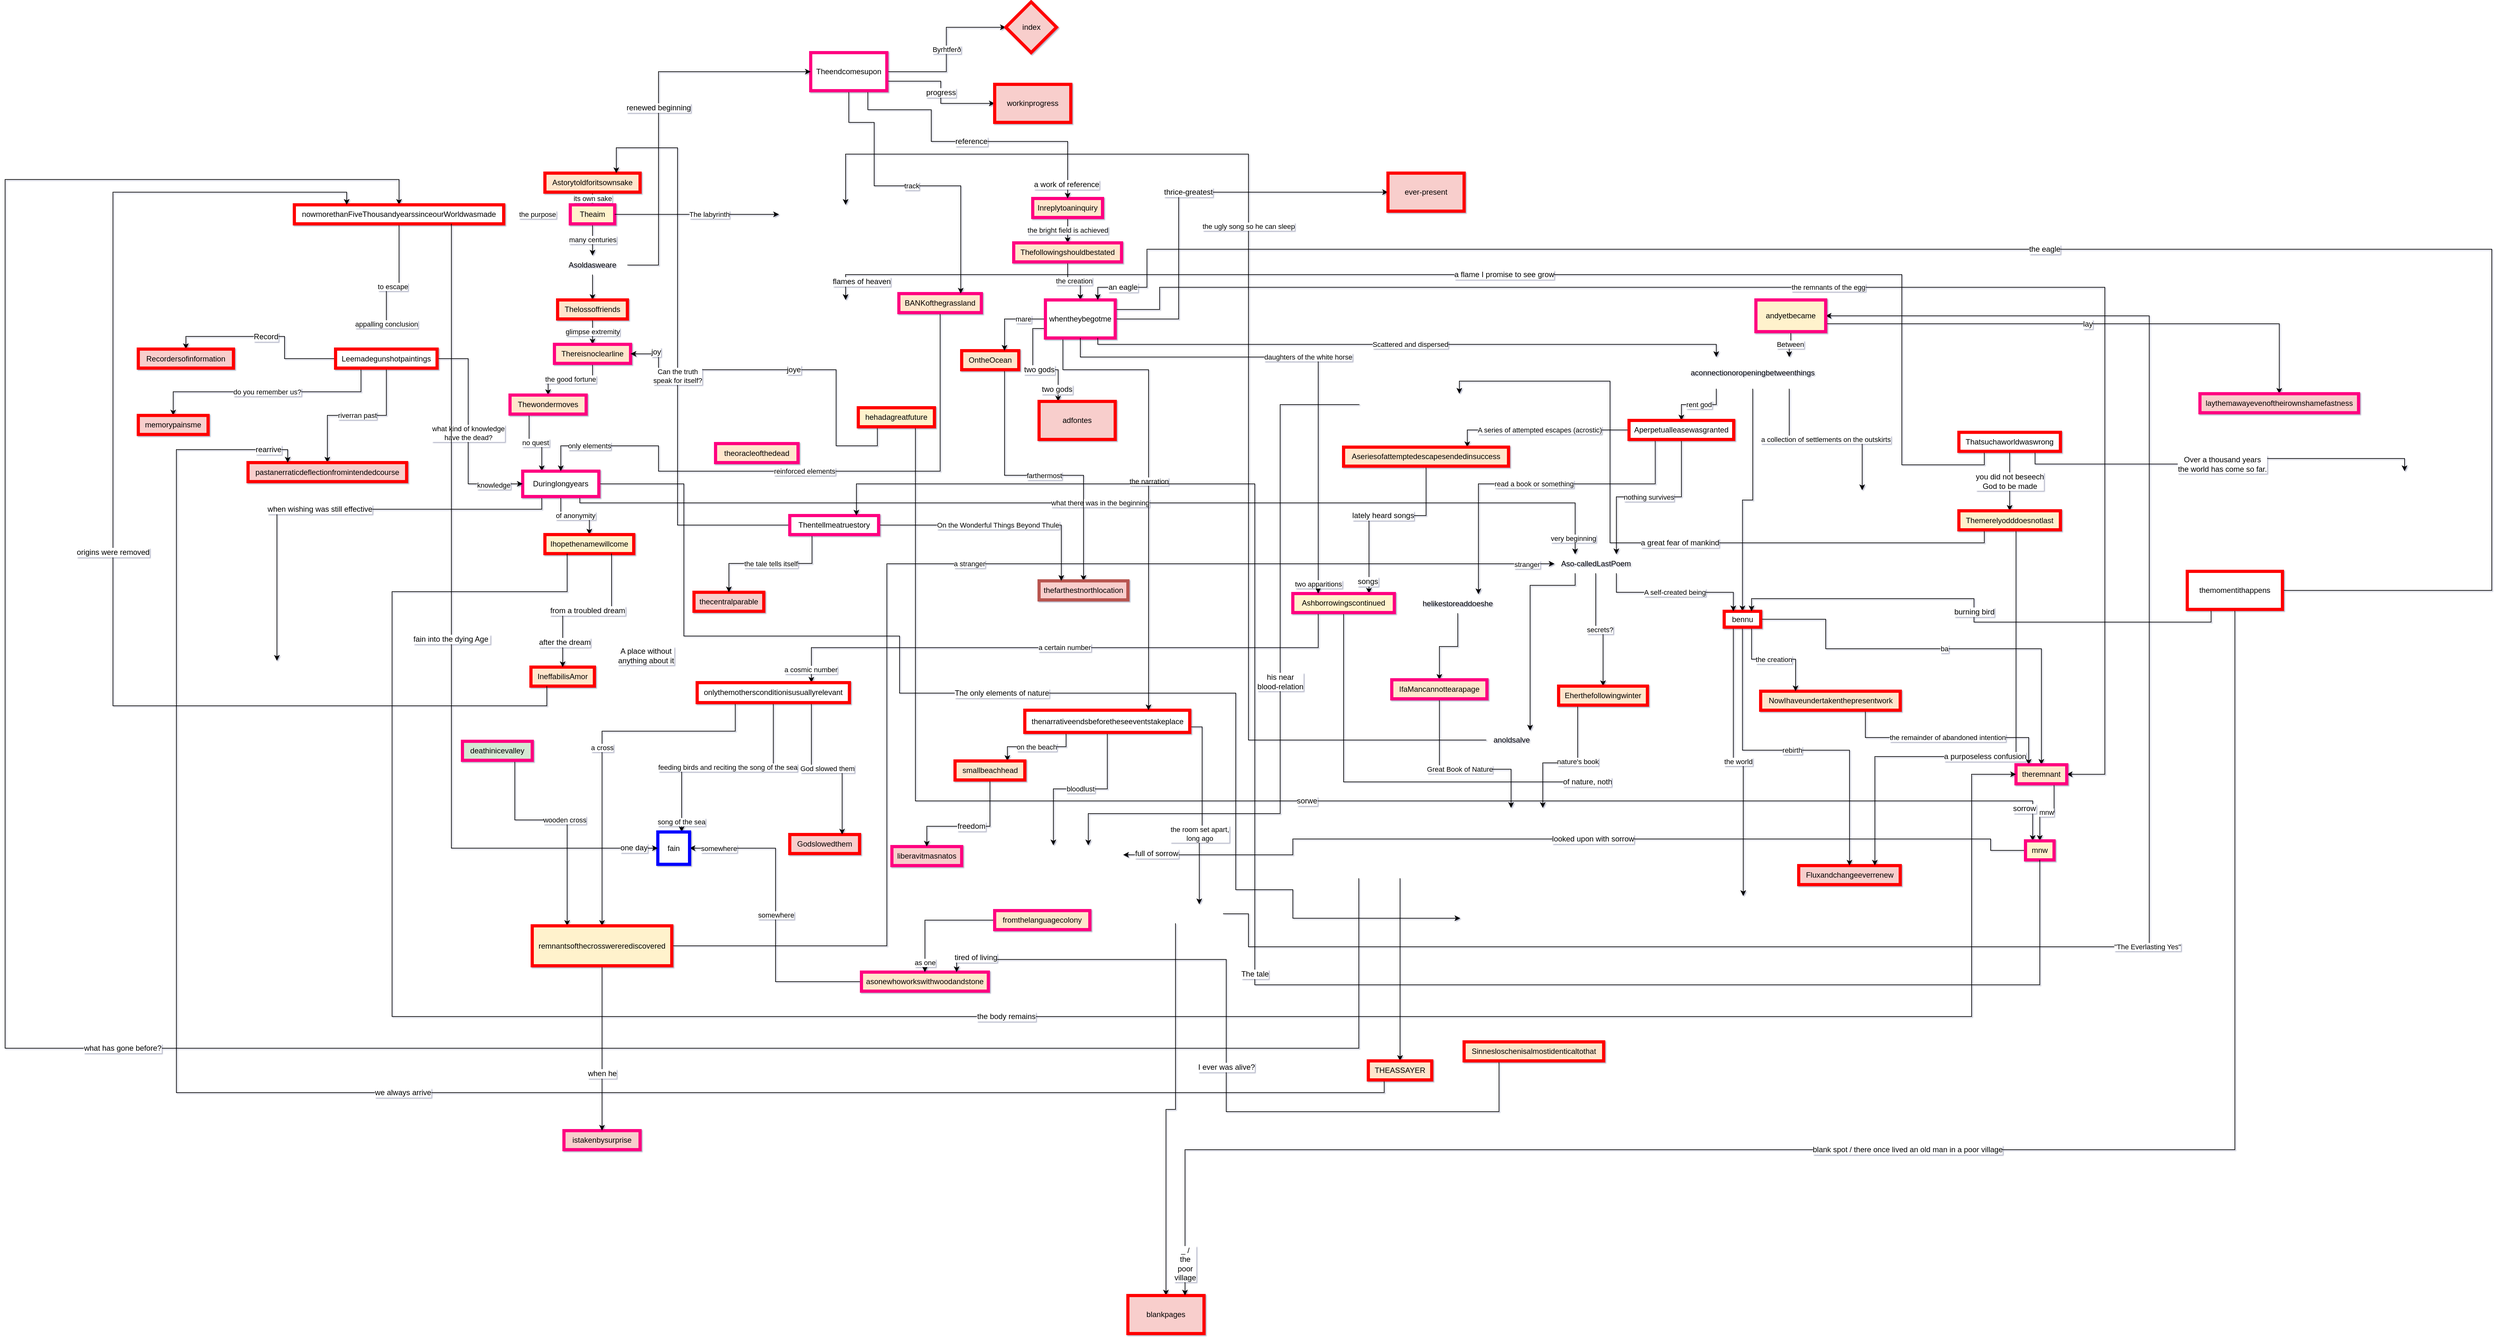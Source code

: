 <mxfile version="15.8.4" type="device"><diagram id="-eMXDWT_8PCLsejJe75Q" name="Page-1"><mxGraphModel dx="2940" dy="1909" grid="1" gridSize="10" guides="1" tooltips="1" connect="1" arrows="1" fold="1" page="1" pageScale="1" pageWidth="850" pageHeight="1100" background="none" math="0" shadow="1"><root><mxCell id="0"/><mxCell id="1" style="" parent="0"/><mxCell id="k2juAsfudMRVtD9Y6mQe-88" value="a great fear of mankind" style="edgeStyle=orthogonalEdgeStyle;rounded=0;orthogonalLoop=1;jettySize=auto;html=1;exitX=0.25;exitY=1;exitDx=0;exitDy=0;entryX=0.75;entryY=0;entryDx=0;entryDy=0;fontSize=12;endArrow=classic;endFill=1;strokeColor=default;strokeWidth=1;" parent="1" source="3N71s8Ebr32RVFPmhTjf-31" target="3N71s8Ebr32RVFPmhTjf-43" edge="1"><mxGeometry x="-0.109" relative="1" as="geometry"><Array as="points"><mxPoint x="2140" y="263"/><mxPoint x="1550" y="263"/><mxPoint x="1550" y="8"/><mxPoint x="1312" y="8"/></Array><mxPoint x="-1" as="offset"/></mxGeometry></mxCell><mxCell id="wHkUKsa9sTQsZk1gHqcw-7" value="&quot;The Everlasting Yes&quot;" style="edgeStyle=orthogonalEdgeStyle;rounded=0;orthogonalLoop=1;jettySize=auto;html=1;exitX=1;exitY=0.5;exitDx=0;exitDy=0;entryX=1;entryY=0.5;entryDx=0;entryDy=0;" parent="1" source="3N71s8Ebr32RVFPmhTjf-33" target="_-dhlCrsxgyh7sXmagMC-3" edge="1"><mxGeometry relative="1" as="geometry"><mxPoint x="1010" y="815" as="sourcePoint"/><Array as="points"><mxPoint x="980" y="848"/><mxPoint x="980" y="900"/><mxPoint x="2400" y="900"/><mxPoint x="2400" y="-95"/></Array><mxPoint x="1920" y="-110" as="targetPoint"/></mxGeometry></mxCell><mxCell id="wHkUKsa9sTQsZk1gHqcw-3" value="rent god" style="edgeStyle=orthogonalEdgeStyle;rounded=0;orthogonalLoop=1;jettySize=auto;html=1;exitX=0.25;exitY=1;exitDx=0;exitDy=0;" parent="1" source="_-dhlCrsxgyh7sXmagMC-2" target="_-dhlCrsxgyh7sXmagMC-12" edge="1"><mxGeometry relative="1" as="geometry"/></mxCell><mxCell id="wHkUKsa9sTQsZk1gHqcw-6" value="a collection of settlements on the outskirts" style="edgeStyle=orthogonalEdgeStyle;rounded=0;orthogonalLoop=1;jettySize=auto;html=1;exitX=0.75;exitY=1;exitDx=0;exitDy=0;entryX=0.25;entryY=0;entryDx=0;entryDy=0;" parent="1" source="_-dhlCrsxgyh7sXmagMC-2" target="3N71s8Ebr32RVFPmhTjf-42" edge="1"><mxGeometry relative="1" as="geometry"/></mxCell><mxCell id="mOMm0krT-BRLrH9CahYg-6" value="The rising Bennu bird" style="edgeStyle=orthogonalEdgeStyle;rounded=0;orthogonalLoop=1;jettySize=auto;html=1;exitX=0.5;exitY=1;exitDx=0;exitDy=0;entryX=0.5;entryY=0;entryDx=0;entryDy=0;" parent="1" source="_-dhlCrsxgyh7sXmagMC-2" target="mOMm0krT-BRLrH9CahYg-5" edge="1"><mxGeometry relative="1" as="geometry"/></mxCell><mxCell id="3N71s8Ebr32RVFPmhTjf-91" value="our only world?" style="edgeStyle=orthogonalEdgeStyle;rounded=0;orthogonalLoop=1;jettySize=auto;html=1;exitX=1;exitY=0.5;exitDx=0;exitDy=0;entryX=0.25;entryY=0;entryDx=0;entryDy=0;endArrow=classic;endFill=1;" parent="1" source="_-dhlCrsxgyh7sXmagMC-2" target="3N71s8Ebr32RVFPmhTjf-23" edge="1"><mxGeometry relative="1" as="geometry"/></mxCell><mxCell id="k2juAsfudMRVtD9Y6mQe-129" value="It never appeared" style="edgeStyle=orthogonalEdgeStyle;rounded=0;orthogonalLoop=1;jettySize=auto;html=1;exitX=1;exitY=0.75;exitDx=0;exitDy=0;fontSize=12;endArrow=classic;endFill=1;strokeColor=default;strokeWidth=1;entryX=0.5;entryY=0;entryDx=0;entryDy=0;" parent="1" source="_-dhlCrsxgyh7sXmagMC-2" target="k2juAsfudMRVtD9Y6mQe-130" edge="1"><mxGeometry x="-0.254" relative="1" as="geometry"><mxPoint x="2530" y="270" as="targetPoint"/><Array as="points"><mxPoint x="1890" y="10"/><mxPoint x="2380" y="10"/><mxPoint x="2380" y="240"/><mxPoint x="2535" y="240"/></Array><mxPoint as="offset"/></mxGeometry></mxCell><UserObject label="aconnectionoropeningbetweenthings" link="http://amurrainblur.com/aconnectionoropeningbetweenthings.html" linkTarget="_blank" id="_-dhlCrsxgyh7sXmagMC-2"><mxCell style="rounded=0;whiteSpace=wrap;html=1;strokeWidth=5;strokeColor=#0000FF;" parent="1" vertex="1"><mxGeometry x="1660" y="-30" width="230" height="50" as="geometry"/></mxCell></UserObject><mxCell id="_-dhlCrsxgyh7sXmagMC-78" value="Between" style="edgeStyle=orthogonalEdgeStyle;rounded=0;orthogonalLoop=1;jettySize=auto;html=1;entryX=0.75;entryY=0;entryDx=0;entryDy=0;" parent="1" source="_-dhlCrsxgyh7sXmagMC-3" target="_-dhlCrsxgyh7sXmagMC-2" edge="1"><mxGeometry relative="1" as="geometry"/></mxCell><mxCell id="k2juAsfudMRVtD9Y6mQe-48" value="" style="edgeStyle=orthogonalEdgeStyle;curved=1;orthogonalLoop=1;jettySize=auto;html=1;fontSize=12;endArrow=oval;endFill=0;strokeColor=default;strokeWidth=1;" parent="1" source="_-dhlCrsxgyh7sXmagMC-3" target="k2juAsfudMRVtD9Y6mQe-47" edge="1"><mxGeometry relative="1" as="geometry"/></mxCell><mxCell id="k2juAsfudMRVtD9Y6mQe-125" value="lay" style="edgeStyle=orthogonalEdgeStyle;rounded=0;orthogonalLoop=1;jettySize=auto;html=1;fontSize=12;endArrow=classic;endFill=1;strokeColor=default;strokeWidth=1;entryX=0.5;entryY=0;entryDx=0;entryDy=0;exitX=1;exitY=0.75;exitDx=0;exitDy=0;" parent="1" source="_-dhlCrsxgyh7sXmagMC-3" target="3N71s8Ebr32RVFPmhTjf-10" edge="1"><mxGeometry relative="1" as="geometry"><mxPoint x="1880" y="-70" as="sourcePoint"/><Array as="points"><mxPoint x="2605" y="-83"/></Array></mxGeometry></mxCell><UserObject label="andyetbecame" link="http://amurrainblur.com/andyetbecame.html" linkTarget="_blank" id="_-dhlCrsxgyh7sXmagMC-3"><mxCell style="rounded=0;whiteSpace=wrap;html=1;fillColor=#fff2cc;strokeColor=#FF0080;strokeWidth=5;" parent="1" vertex="1"><mxGeometry x="1780" y="-120" width="110" height="50" as="geometry"/></mxCell></UserObject><mxCell id="3N71s8Ebr32RVFPmhTjf-89" value="the ugly song so he can sleep" style="edgeStyle=orthogonalEdgeStyle;rounded=0;orthogonalLoop=1;jettySize=auto;html=1;exitX=0;exitY=0.5;exitDx=0;exitDy=0;entryX=0.75;entryY=0;entryDx=0;entryDy=0;endArrow=classic;endFill=1;" parent="1" source="_-dhlCrsxgyh7sXmagMC-11" target="_-dhlCrsxgyh7sXmagMC-90" edge="1"><mxGeometry x="0.178" relative="1" as="geometry"><Array as="points"><mxPoint x="980" y="574"/><mxPoint x="980" y="-350"/><mxPoint x="345" y="-350"/></Array><mxPoint y="1" as="offset"/></mxGeometry></mxCell><mxCell id="3N71s8Ebr32RVFPmhTjf-90" value="ugly sight" style="edgeLabel;html=1;align=center;verticalAlign=middle;resizable=0;points=[];" parent="3N71s8Ebr32RVFPmhTjf-89" connectable="0" vertex="1"><mxGeometry x="0.973" y="-1" relative="1" as="geometry"><mxPoint as="offset"/></mxGeometry></mxCell><UserObject label="anoldsalve" link="http://amurrainblur.com/anoldsalve" linkTarget="_blank" id="_-dhlCrsxgyh7sXmagMC-11"><mxCell style="rounded=0;whiteSpace=wrap;html=1;fillColor=#ffe6cc;strokeColor=#FF0080;strokeWidth=5;" parent="1" vertex="1"><mxGeometry x="1355" y="559" width="80" height="30" as="geometry"/></mxCell></UserObject><mxCell id="mOMm0krT-BRLrH9CahYg-23" value="nothing survives" style="edgeStyle=orthogonalEdgeStyle;rounded=0;orthogonalLoop=1;jettySize=auto;html=1;exitX=0.5;exitY=1;exitDx=0;exitDy=0;entryX=0.75;entryY=0;entryDx=0;entryDy=0;" parent="1" source="_-dhlCrsxgyh7sXmagMC-12" target="_-dhlCrsxgyh7sXmagMC-59" edge="1"><mxGeometry relative="1" as="geometry"/></mxCell><mxCell id="mOMm0krT-BRLrH9CahYg-28" value="A series of attempted escapes (acrostic)" style="edgeStyle=orthogonalEdgeStyle;rounded=0;orthogonalLoop=1;jettySize=auto;html=1;exitX=0;exitY=0.5;exitDx=0;exitDy=0;entryX=0.75;entryY=0;entryDx=0;entryDy=0;" parent="1" source="_-dhlCrsxgyh7sXmagMC-12" target="_-dhlCrsxgyh7sXmagMC-13" edge="1"><mxGeometry relative="1" as="geometry"/></mxCell><mxCell id="k2juAsfudMRVtD9Y6mQe-51" value="" style="edgeStyle=orthogonalEdgeStyle;curved=1;orthogonalLoop=1;jettySize=auto;html=1;fontSize=12;endArrow=oval;endFill=0;strokeColor=default;strokeWidth=1;exitX=0.25;exitY=0;exitDx=0;exitDy=0;" parent="1" source="_-dhlCrsxgyh7sXmagMC-12" target="k2juAsfudMRVtD9Y6mQe-50" edge="1"><mxGeometry relative="1" as="geometry"><Array as="points"><mxPoint x="1621" y="-300"/></Array></mxGeometry></mxCell><mxCell id="k2juAsfudMRVtD9Y6mQe-54" value="" style="edgeStyle=orthogonalEdgeStyle;curved=1;orthogonalLoop=1;jettySize=auto;html=1;fontSize=12;endArrow=oval;endFill=0;strokeColor=default;strokeWidth=1;exitX=0.25;exitY=0;exitDx=0;exitDy=0;" parent="1" source="_-dhlCrsxgyh7sXmagMC-12" target="k2juAsfudMRVtD9Y6mQe-53" edge="1"><mxGeometry relative="1" as="geometry"><Array as="points"><mxPoint x="1621"/><mxPoint x="1545"/></Array></mxGeometry></mxCell><mxCell id="3N71s8Ebr32RVFPmhTjf-73" value="read a book or something" style="edgeStyle=orthogonalEdgeStyle;rounded=0;orthogonalLoop=1;jettySize=auto;html=1;exitX=0.25;exitY=1;exitDx=0;exitDy=0;entryX=0.75;entryY=0;entryDx=0;entryDy=0;endArrow=classic;endFill=1;" parent="1" source="_-dhlCrsxgyh7sXmagMC-12" target="3N71s8Ebr32RVFPmhTjf-1" edge="1"><mxGeometry relative="1" as="geometry"><Array as="points"><mxPoint x="1621" y="170"/><mxPoint x="1342" y="170"/></Array></mxGeometry></mxCell><UserObject label="Aperpetualleasewasgranted" link="http://amurrainblur.com/Aperpetualleasewasgranted" linkTarget="_blank" id="_-dhlCrsxgyh7sXmagMC-12"><mxCell style="rounded=0;whiteSpace=wrap;html=1;strokeWidth=5;strokeColor=#FF0000;" parent="1" vertex="1"><mxGeometry x="1580" y="70" width="165" height="30" as="geometry"/></mxCell></UserObject><mxCell id="k2juAsfudMRVtD9Y6mQe-79" value="lately heard songs" style="edgeStyle=orthogonalEdgeStyle;rounded=0;orthogonalLoop=1;jettySize=auto;html=1;fontSize=12;endArrow=classic;endFill=1;strokeColor=default;strokeWidth=1;entryX=0.75;entryY=0;entryDx=0;entryDy=0;" parent="1" source="_-dhlCrsxgyh7sXmagMC-13" target="_-dhlCrsxgyh7sXmagMC-58" edge="1"><mxGeometry relative="1" as="geometry"><mxPoint x="1430" y="230" as="targetPoint"/><Array as="points"><mxPoint x="1260" y="220"/><mxPoint x="1170" y="220"/></Array></mxGeometry></mxCell><mxCell id="k2juAsfudMRVtD9Y6mQe-80" value="songs" style="edgeLabel;html=1;align=center;verticalAlign=middle;resizable=0;points=[];fontSize=12;" parent="k2juAsfudMRVtD9Y6mQe-79" vertex="1" connectable="0"><mxGeometry x="0.653" y="-3" relative="1" as="geometry"><mxPoint x="1" y="31" as="offset"/></mxGeometry></mxCell><UserObject label="Aseriesofattemptedescapesendedinsuccess" link="http://amurrainblur.com/Aseriesofattemptedescapesendedinsuccess" linkTarget="_blank" id="_-dhlCrsxgyh7sXmagMC-13"><mxCell style="rounded=0;whiteSpace=wrap;html=1;fillColor=#ffe6cc;strokeColor=#FF0000;strokeWidth=5;" parent="1" vertex="1"><mxGeometry x="1130" y="112.13" width="260" height="30" as="geometry"/></mxCell></UserObject><mxCell id="3N71s8Ebr32RVFPmhTjf-68" value="a certain number" style="edgeStyle=orthogonalEdgeStyle;rounded=0;orthogonalLoop=1;jettySize=auto;html=1;exitX=0.25;exitY=1;exitDx=0;exitDy=0;endArrow=classic;endFill=1;entryX=0.75;entryY=0;entryDx=0;entryDy=0;" parent="1" source="_-dhlCrsxgyh7sXmagMC-58" target="3N71s8Ebr32RVFPmhTjf-15" edge="1"><mxGeometry relative="1" as="geometry"><mxPoint x="350" y="460" as="targetPoint"/></mxGeometry></mxCell><mxCell id="3N71s8Ebr32RVFPmhTjf-71" value="a cosmic number" style="edgeLabel;html=1;align=center;verticalAlign=middle;resizable=0;points=[];" parent="3N71s8Ebr32RVFPmhTjf-68" connectable="0" vertex="1"><mxGeometry x="0.952" y="-1" relative="1" as="geometry"><mxPoint y="1" as="offset"/></mxGeometry></mxCell><mxCell id="k2juAsfudMRVtD9Y6mQe-116" value="of nature, nothing is ever at rest" style="edgeStyle=orthogonalEdgeStyle;rounded=0;orthogonalLoop=1;jettySize=auto;html=1;exitX=0.5;exitY=1;exitDx=0;exitDy=0;entryX=0.25;entryY=0;entryDx=0;entryDy=0;fontSize=12;endArrow=classic;endFill=1;strokeColor=default;strokeWidth=1;" parent="1" source="_-dhlCrsxgyh7sXmagMC-58" target="_-dhlCrsxgyh7sXmagMC-96" edge="1"><mxGeometry x="0.205" relative="1" as="geometry"><Array as="points"><mxPoint x="1130" y="640"/><mxPoint x="1888" y="640"/></Array><mxPoint as="offset"/></mxGeometry></mxCell><UserObject label="Ashborrowingscontinued" link="http://amurrainblur.com/Ashborrowingscontinued" linkTarget="_blank" id="_-dhlCrsxgyh7sXmagMC-58"><mxCell style="rounded=0;whiteSpace=wrap;html=1;gradientDirection=south;fillColor=#fff2cc;strokeColor=#FF0080;strokeWidth=5;" parent="1" vertex="1"><mxGeometry x="1050" y="343" width="160" height="30" as="geometry"/></mxCell></UserObject><mxCell id="_-dhlCrsxgyh7sXmagMC-61" value="secrets?" style="edgeStyle=orthogonalEdgeStyle;rounded=0;orthogonalLoop=1;jettySize=auto;html=1;" parent="1" source="_-dhlCrsxgyh7sXmagMC-59" target="_-dhlCrsxgyh7sXmagMC-60" edge="1"><mxGeometry relative="1" as="geometry"/></mxCell><mxCell id="3N71s8Ebr32RVFPmhTjf-87" value="know who you are" style="edgeStyle=orthogonalEdgeStyle;rounded=0;orthogonalLoop=1;jettySize=auto;html=1;exitX=0.25;exitY=1;exitDx=0;exitDy=0;endArrow=classic;endFill=1;" parent="1" source="_-dhlCrsxgyh7sXmagMC-59" target="_-dhlCrsxgyh7sXmagMC-11" edge="1"><mxGeometry relative="1" as="geometry"><Array as="points"><mxPoint x="1495" y="330"/><mxPoint x="1424" y="330"/></Array></mxGeometry></mxCell><mxCell id="3N71s8Ebr32RVFPmhTjf-88" value="know then" style="edgeLabel;html=1;align=center;verticalAlign=middle;resizable=0;points=[];" parent="3N71s8Ebr32RVFPmhTjf-87" connectable="0" vertex="1"><mxGeometry x="0.813" y="1" relative="1" as="geometry"><mxPoint x="-1" y="-3" as="offset"/></mxGeometry></mxCell><UserObject label="Aso-calledLastPoem" link="http://amurrainblur.com/Aso-calledLastPoem" id="_-dhlCrsxgyh7sXmagMC-59"><mxCell style="rounded=0;whiteSpace=wrap;html=1;strokeWidth=5;strokeColor=#FF0080;" parent="1" vertex="1"><mxGeometry x="1462.5" y="281" width="130" height="30" as="geometry"/></mxCell></UserObject><mxCell id="mOMm0krT-BRLrH9CahYg-21" value="nature's book" style="edgeStyle=orthogonalEdgeStyle;rounded=0;orthogonalLoop=1;jettySize=auto;html=1;exitX=0.5;exitY=1;exitDx=0;exitDy=0;entryX=0.75;entryY=0;entryDx=0;entryDy=0;" parent="1" source="_-dhlCrsxgyh7sXmagMC-60" target="_-dhlCrsxgyh7sXmagMC-83" edge="1"><mxGeometry relative="1" as="geometry"><Array as="points"><mxPoint x="1499" y="610"/><mxPoint x="1444" y="610"/></Array></mxGeometry></mxCell><UserObject label="Eherthefollowingwinter" link="http://amurrainblur.com/Eherthefollowingwinter" id="_-dhlCrsxgyh7sXmagMC-60"><mxCell style="rounded=0;whiteSpace=wrap;html=1;fillColor=#ffe6cc;strokeColor=#FF0000;strokeWidth=5;" parent="1" vertex="1"><mxGeometry x="1469" y="489" width="140" height="30" as="geometry"/></mxCell></UserObject><mxCell id="_-dhlCrsxgyh7sXmagMC-64" value="the original is lost" style="edgeStyle=orthogonalEdgeStyle;rounded=0;orthogonalLoop=1;jettySize=auto;html=1;" parent="1" source="_-dhlCrsxgyh7sXmagMC-62" target="_-dhlCrsxgyh7sXmagMC-63" edge="1"><mxGeometry relative="1" as="geometry"/></mxCell><UserObject label="Asoldasweare" link="http://amurrainblur.com/Asoldasweare" id="_-dhlCrsxgyh7sXmagMC-62"><mxCell style="rounded=0;whiteSpace=wrap;html=1;fillColor=#fff2cc;strokeColor=#FF0080;strokeWidth=5;" parent="1" vertex="1"><mxGeometry x="-109" y="-190" width="110" height="30" as="geometry"/></mxCell></UserObject><mxCell id="_-dhlCrsxgyh7sXmagMC-70" value="glimpse extremity" style="edgeStyle=orthogonalEdgeStyle;rounded=0;orthogonalLoop=1;jettySize=auto;html=1;" parent="1" source="_-dhlCrsxgyh7sXmagMC-63" target="_-dhlCrsxgyh7sXmagMC-69" edge="1"><mxGeometry relative="1" as="geometry"/></mxCell><UserObject label="Thelossoffriends" link="http://amurrainblur.com/Thelossoffriends" id="_-dhlCrsxgyh7sXmagMC-63"><mxCell style="rounded=0;whiteSpace=wrap;html=1;fillColor=#ffe6cc;strokeColor=#FF0000;strokeWidth=5;" parent="1" vertex="1"><mxGeometry x="-109" y="-120" width="110" height="30" as="geometry"/></mxCell></UserObject><mxCell id="3N71s8Ebr32RVFPmhTjf-98" value="somewhere" style="edgeStyle=orthogonalEdgeStyle;rounded=0;orthogonalLoop=1;jettySize=auto;html=1;exitX=0;exitY=0.5;exitDx=0;exitDy=0;entryX=1;entryY=0.5;entryDx=0;entryDy=0;endArrow=classic;endFill=1;" parent="1" source="_-dhlCrsxgyh7sXmagMC-65" target="3N71s8Ebr32RVFPmhTjf-50" edge="1"><mxGeometry relative="1" as="geometry"/></mxCell><mxCell id="3N71s8Ebr32RVFPmhTjf-99" value="somewhere" style="edgeLabel;html=1;align=center;verticalAlign=middle;resizable=0;points=[];" parent="3N71s8Ebr32RVFPmhTjf-98" connectable="0" vertex="1"><mxGeometry x="0.929" y="1" relative="1" as="geometry"><mxPoint x="29" y="-1" as="offset"/></mxGeometry></mxCell><UserObject label="asonewhoworkswithwoodandstone" link="http://amurrainblur.com/asonewhoworkswithwoodandstone" id="_-dhlCrsxgyh7sXmagMC-65"><mxCell style="rounded=0;whiteSpace=wrap;html=1;fillColor=#ffe6cc;strokeColor=#FF0080;strokeWidth=5;" parent="1" vertex="1"><mxGeometry x="370" y="940" width="200" height="30" as="geometry"/></mxCell></UserObject><mxCell id="_-dhlCrsxgyh7sXmagMC-68" value="its own sake" style="edgeStyle=orthogonalEdgeStyle;rounded=0;orthogonalLoop=1;jettySize=auto;html=1;" parent="1" source="_-dhlCrsxgyh7sXmagMC-66" target="_-dhlCrsxgyh7sXmagMC-67" edge="1"><mxGeometry relative="1" as="geometry"/></mxCell><UserObject label="Astorytoldforitsownsake" link="http://amurrainblur.com/Astorytoldforitsownsake" id="_-dhlCrsxgyh7sXmagMC-66"><mxCell style="rounded=0;whiteSpace=wrap;html=1;fillColor=#ffe6cc;strokeColor=#FF0000;strokeWidth=5;" parent="1" vertex="1"><mxGeometry x="-129" y="-320" width="150" height="30" as="geometry"/></mxCell></UserObject><mxCell id="_-dhlCrsxgyh7sXmagMC-79" value="many centuries" style="edgeStyle=orthogonalEdgeStyle;rounded=0;orthogonalLoop=1;jettySize=auto;html=1;" parent="1" source="_-dhlCrsxgyh7sXmagMC-67" target="_-dhlCrsxgyh7sXmagMC-62" edge="1"><mxGeometry relative="1" as="geometry"/></mxCell><UserObject label="Theaim" link="http://amurrainblur.com/Theaim" id="_-dhlCrsxgyh7sXmagMC-67"><mxCell style="rounded=0;whiteSpace=wrap;html=1;fillColor=#fff2cc;strokeColor=#FF0080;strokeWidth=5;" parent="1" vertex="1"><mxGeometry x="-89" y="-270" width="70" height="30" as="geometry"/></mxCell></UserObject><mxCell id="_-dhlCrsxgyh7sXmagMC-72" value="the good fortune" style="edgeStyle=orthogonalEdgeStyle;rounded=0;orthogonalLoop=1;jettySize=auto;html=1;" parent="1" source="_-dhlCrsxgyh7sXmagMC-69" target="_-dhlCrsxgyh7sXmagMC-71" edge="1"><mxGeometry relative="1" as="geometry"/></mxCell><UserObject label="Thereisnoclearline" link="http://amurrainblur.com/Thereisnoclearline" id="_-dhlCrsxgyh7sXmagMC-69"><mxCell style="rounded=0;whiteSpace=wrap;html=1;fillColor=#ffe6cc;strokeColor=#FF0080;strokeWidth=5;" parent="1" vertex="1"><mxGeometry x="-114" y="-50" width="120" height="30" as="geometry"/></mxCell></UserObject><mxCell id="3N71s8Ebr32RVFPmhTjf-80" value="no quest" style="edgeStyle=orthogonalEdgeStyle;rounded=0;orthogonalLoop=1;jettySize=auto;html=1;exitX=0.25;exitY=1;exitDx=0;exitDy=0;entryX=0.25;entryY=0;entryDx=0;entryDy=0;endArrow=classic;endFill=1;" parent="1" source="_-dhlCrsxgyh7sXmagMC-71" target="_-dhlCrsxgyh7sXmagMC-74" edge="1"><mxGeometry relative="1" as="geometry"/></mxCell><UserObject label="Thewondermoves" link="http://amurrainblur.com/Thewondermoves" id="_-dhlCrsxgyh7sXmagMC-71"><mxCell style="rounded=0;whiteSpace=wrap;html=1;fillColor=#ffe6cc;strokeColor=#FF0080;strokeWidth=5;" parent="1" vertex="1"><mxGeometry x="-184" y="30" width="120" height="30" as="geometry"/></mxCell></UserObject><mxCell id="_-dhlCrsxgyh7sXmagMC-77" value="of anonymity" style="edgeStyle=orthogonalEdgeStyle;rounded=0;orthogonalLoop=1;jettySize=auto;html=1;" parent="1" source="_-dhlCrsxgyh7sXmagMC-74" target="_-dhlCrsxgyh7sXmagMC-76" edge="1"><mxGeometry relative="1" as="geometry"/></mxCell><mxCell id="3N71s8Ebr32RVFPmhTjf-81" value="what there was in the beginning" style="edgeStyle=orthogonalEdgeStyle;rounded=0;orthogonalLoop=1;jettySize=auto;html=1;exitX=0.75;exitY=1;exitDx=0;exitDy=0;entryX=0.25;entryY=0;entryDx=0;entryDy=0;endArrow=classic;endFill=1;" parent="1" source="_-dhlCrsxgyh7sXmagMC-74" target="_-dhlCrsxgyh7sXmagMC-59" edge="1"><mxGeometry relative="1" as="geometry"><Array as="points"><mxPoint x="-74" y="200"/><mxPoint x="1495" y="200"/></Array></mxGeometry></mxCell><mxCell id="3N71s8Ebr32RVFPmhTjf-82" value="very beginning" style="edgeLabel;html=1;align=center;verticalAlign=middle;resizable=0;points=[];" parent="3N71s8Ebr32RVFPmhTjf-81" connectable="0" vertex="1"><mxGeometry x="0.97" y="-3" relative="1" as="geometry"><mxPoint as="offset"/></mxGeometry></mxCell><mxCell id="k2juAsfudMRVtD9Y6mQe-111" value="when wishing was still effective" style="edgeStyle=orthogonalEdgeStyle;rounded=0;orthogonalLoop=1;jettySize=auto;html=1;exitX=0.25;exitY=1;exitDx=0;exitDy=0;entryX=0.5;entryY=0;entryDx=0;entryDy=0;fontSize=12;endArrow=classic;endFill=1;strokeColor=default;strokeWidth=1;" parent="1" source="_-dhlCrsxgyh7sXmagMC-74" target="3N71s8Ebr32RVFPmhTjf-48" edge="1"><mxGeometry x="0.095" relative="1" as="geometry"><Array as="points"><mxPoint x="-134" y="210"/><mxPoint x="-551" y="210"/></Array><mxPoint as="offset"/></mxGeometry></mxCell><mxCell id="k2juAsfudMRVtD9Y6mQe-151" value="The only elements of nature" style="edgeStyle=orthogonalEdgeStyle;rounded=0;orthogonalLoop=1;jettySize=auto;html=1;exitX=1;exitY=0.5;exitDx=0;exitDy=0;fontSize=12;endArrow=classic;endFill=1;strokeColor=default;strokeWidth=1;entryX=0;entryY=0.5;entryDx=0;entryDy=0;" parent="1" source="_-dhlCrsxgyh7sXmagMC-74" target="_-dhlCrsxgyh7sXmagMC-88" edge="1"><mxGeometry x="-0.056" relative="1" as="geometry"><mxPoint x="1050" y="870" as="targetPoint"/><Array as="points"><mxPoint x="90" y="170"/><mxPoint x="90" y="410"/><mxPoint x="430" y="410"/><mxPoint x="430" y="500"/><mxPoint x="960" y="500"/><mxPoint x="960" y="810"/><mxPoint x="1050" y="810"/><mxPoint x="1050" y="855"/></Array><mxPoint as="offset"/></mxGeometry></mxCell><UserObject label="Duringlongyears" link="http://amurrainblur.com/Duringlongyears" id="_-dhlCrsxgyh7sXmagMC-74"><mxCell style="rounded=0;whiteSpace=wrap;html=1;strokeWidth=5;strokeColor=#FF0080;" parent="1" vertex="1"><mxGeometry x="-164" y="150" width="120" height="40" as="geometry"/></mxCell></UserObject><UserObject label="Ihopethenamewillcome" link="http://amurrainblur.com/Ihopethenamewillcome" id="_-dhlCrsxgyh7sXmagMC-76"><mxCell style="rounded=0;whiteSpace=wrap;html=1;fillColor=#fff2cc;strokeColor=#FF0000;strokeWidth=5;" parent="1" vertex="1"><mxGeometry x="-129" y="250" width="140" height="30" as="geometry"/></mxCell></UserObject><mxCell id="3N71s8Ebr32RVFPmhTjf-78" value="reinforced elements" style="edgeStyle=orthogonalEdgeStyle;rounded=0;orthogonalLoop=1;jettySize=auto;html=1;exitX=0.5;exitY=1;exitDx=0;exitDy=0;endArrow=classic;endFill=1;entryX=0.5;entryY=0;entryDx=0;entryDy=0;" parent="1" source="_-dhlCrsxgyh7sXmagMC-80" target="_-dhlCrsxgyh7sXmagMC-74" edge="1"><mxGeometry relative="1" as="geometry"><mxPoint x="410" y="110" as="targetPoint"/><Array as="points"><mxPoint x="494" y="150"/><mxPoint x="50" y="150"/><mxPoint x="50" y="110"/><mxPoint x="-104" y="110"/></Array></mxGeometry></mxCell><mxCell id="3N71s8Ebr32RVFPmhTjf-79" value="only elements" style="edgeLabel;html=1;align=center;verticalAlign=middle;resizable=0;points=[];" parent="3N71s8Ebr32RVFPmhTjf-78" connectable="0" vertex="1"><mxGeometry x="0.921" y="3" relative="1" as="geometry"><mxPoint x="42" y="-4" as="offset"/></mxGeometry></mxCell><UserObject label="BANKofthegrassland" link="http://amurrainblur.com/BANKofthegrassland" id="_-dhlCrsxgyh7sXmagMC-80"><mxCell style="rounded=0;whiteSpace=wrap;html=1;strokeWidth=5;fillColor=#ffe6cc;strokeColor=#FF0080;" parent="1" vertex="1"><mxGeometry x="429" y="-130" width="130" height="30" as="geometry"/></mxCell></UserObject><mxCell id="mOMm0krT-BRLrH9CahYg-1" value="wooden cross" style="edgeStyle=orthogonalEdgeStyle;rounded=0;orthogonalLoop=1;jettySize=auto;html=1;exitX=0.75;exitY=1;exitDx=0;exitDy=0;entryX=0.25;entryY=0;entryDx=0;entryDy=0;" parent="1" source="_-dhlCrsxgyh7sXmagMC-81" target="3N71s8Ebr32RVFPmhTjf-20" edge="1"><mxGeometry relative="1" as="geometry"><mxPoint x="-109" y="745" as="targetPoint"/><Array as="points"><mxPoint x="-176" y="700"/><mxPoint x="-94" y="700"/></Array></mxGeometry></mxCell><UserObject label="deathinicevalley" link="http://amurrainblur.com/deathinicevalley" id="_-dhlCrsxgyh7sXmagMC-81"><mxCell style="rounded=0;whiteSpace=wrap;html=1;fillColor=#d5e8d4;strokeColor=#FF0080;strokeWidth=5;" parent="1" vertex="1"><mxGeometry x="-259" y="576" width="110" height="30" as="geometry"/></mxCell></UserObject><mxCell id="k2juAsfudMRVtD9Y6mQe-91" value="what has gone before?" style="edgeStyle=orthogonalEdgeStyle;rounded=0;orthogonalLoop=1;jettySize=auto;html=1;exitX=0.25;exitY=1;exitDx=0;exitDy=0;fontSize=12;endArrow=classic;endFill=1;strokeColor=default;strokeWidth=1;entryX=0.5;entryY=0;entryDx=0;entryDy=0;" parent="1" source="_-dhlCrsxgyh7sXmagMC-82" target="_-dhlCrsxgyh7sXmagMC-94" edge="1"><mxGeometry relative="1" as="geometry"><mxPoint x="-900" y="170" as="targetPoint"/><Array as="points"><mxPoint x="1154" y="1060"/><mxPoint x="-980" y="1060"/><mxPoint x="-980" y="-310"/><mxPoint x="-359" y="-310"/></Array></mxGeometry></mxCell><mxCell id="k2juAsfudMRVtD9Y6mQe-94" value="commentum diaboli" style="edgeStyle=orthogonalEdgeStyle;rounded=0;orthogonalLoop=1;jettySize=auto;html=1;exitX=0.5;exitY=1;exitDx=0;exitDy=0;entryX=0.5;entryY=0;entryDx=0;entryDy=0;fontSize=12;endArrow=classic;endFill=1;strokeColor=default;strokeWidth=1;" parent="1" source="_-dhlCrsxgyh7sXmagMC-82" target="3N71s8Ebr32RVFPmhTjf-24" edge="1"><mxGeometry relative="1" as="geometry"/></mxCell><mxCell id="k2juAsfudMRVtD9Y6mQe-95" value="I have never &lt;br&gt;understood" style="edgeLabel;html=1;align=center;verticalAlign=middle;resizable=0;points=[];fontSize=12;" parent="k2juAsfudMRVtD9Y6mQe-94" vertex="1" connectable="0"><mxGeometry x="0.862" y="-2" relative="1" as="geometry"><mxPoint x="2" y="-11" as="offset"/></mxGeometry></mxCell><UserObject label="divisionofnaturethefinalancientaccomplishment" link="http://amurrainblur.com/divisionofnaturethefinalancientaccomplishment" id="_-dhlCrsxgyh7sXmagMC-82"><mxCell style="rounded=0;whiteSpace=wrap;html=1;fillColor=#fff2cc;strokeColor=#FF0080;strokeWidth=5;" parent="1" vertex="1"><mxGeometry x="1089" y="762.01" width="260" height="30" as="geometry"/></mxCell></UserObject><mxCell id="_-dhlCrsxgyh7sXmagMC-85" value="Explain nature" style="edgeStyle=orthogonalEdgeStyle;rounded=0;orthogonalLoop=1;jettySize=auto;html=1;entryX=0.75;entryY=0;entryDx=0;entryDy=0;" parent="1" source="_-dhlCrsxgyh7sXmagMC-83" target="_-dhlCrsxgyh7sXmagMC-82" edge="1"><mxGeometry relative="1" as="geometry"><mxPoint x="1139" y="832.01" as="targetPoint"/></mxGeometry></mxCell><mxCell id="_-dhlCrsxgyh7sXmagMC-87" value="he says" style="edgeStyle=orthogonalEdgeStyle;rounded=0;orthogonalLoop=1;jettySize=auto;html=1;" parent="1" source="_-dhlCrsxgyh7sXmagMC-83" target="_-dhlCrsxgyh7sXmagMC-86" edge="1"><mxGeometry relative="1" as="geometry"/></mxCell><UserObject label="Explainnature" link="http://amurrainblur.com/Explainnature" id="_-dhlCrsxgyh7sXmagMC-83"><mxCell style="rounded=0;whiteSpace=wrap;html=1;strokeWidth=5;strokeColor=#FF0080;" parent="1" vertex="1"><mxGeometry x="1369" y="681.01" width="100" height="30" as="geometry"/></mxCell></UserObject><mxCell id="_-dhlCrsxgyh7sXmagMC-89" value="I couldn't tell you" style="edgeStyle=orthogonalEdgeStyle;rounded=0;orthogonalLoop=1;jettySize=auto;html=1;entryX=0.5;entryY=0;entryDx=0;entryDy=0;" parent="1" source="_-dhlCrsxgyh7sXmagMC-86" target="_-dhlCrsxgyh7sXmagMC-88" edge="1"><mxGeometry relative="1" as="geometry"/></mxCell><UserObject label="HowIgothome" link="http://amurrainblur.com/HowIgothome" id="_-dhlCrsxgyh7sXmagMC-86"><mxCell style="rounded=0;whiteSpace=wrap;html=1;fillColor=#ffe6cc;strokeColor=#FF0000;strokeWidth=5;" parent="1" vertex="1"><mxGeometry x="1374" y="773.01" width="90" height="30" as="geometry"/></mxCell></UserObject><mxCell id="3N71s8Ebr32RVFPmhTjf-104" value="a book" style="edgeStyle=orthogonalEdgeStyle;rounded=0;orthogonalLoop=1;jettySize=auto;html=1;exitX=1;exitY=0.5;exitDx=0;exitDy=0;entryX=1;entryY=0.5;entryDx=0;entryDy=0;endArrow=classic;endFill=1;" parent="1" source="_-dhlCrsxgyh7sXmagMC-88" target="_-dhlCrsxgyh7sXmagMC-59" edge="1"><mxGeometry relative="1" as="geometry"><Array as="points"><mxPoint x="1680" y="855"/><mxPoint x="1680" y="296"/></Array></mxGeometry></mxCell><mxCell id="3N71s8Ebr32RVFPmhTjf-105" value="the book" style="edgeLabel;html=1;align=center;verticalAlign=middle;resizable=0;points=[];" parent="3N71s8Ebr32RVFPmhTjf-104" connectable="0" vertex="1"><mxGeometry x="0.926" y="1" relative="1" as="geometry"><mxPoint x="22" y="-1" as="offset"/></mxGeometry></mxCell><mxCell id="3N71s8Ebr32RVFPmhTjf-114" value="a book" style="edgeStyle=orthogonalEdgeStyle;rounded=0;orthogonalLoop=1;jettySize=auto;html=1;exitX=0.5;exitY=1;exitDx=0;exitDy=0;entryX=0.5;entryY=0;entryDx=0;entryDy=0;endArrow=classic;endFill=1;" parent="1" source="_-dhlCrsxgyh7sXmagMC-88" target="3N71s8Ebr32RVFPmhTjf-113" edge="1"><mxGeometry x="0.152" relative="1" as="geometry"><Array as="points"><mxPoint x="1419" y="980"/><mxPoint x="1430" y="980"/></Array><mxPoint as="offset"/></mxGeometry></mxCell><mxCell id="3N71s8Ebr32RVFPmhTjf-115" value="the author" style="edgeLabel;html=1;align=center;verticalAlign=middle;resizable=0;points=[];" parent="3N71s8Ebr32RVFPmhTjf-114" connectable="0" vertex="1"><mxGeometry x="0.803" y="1" relative="1" as="geometry"><mxPoint y="1" as="offset"/></mxGeometry></mxCell><UserObject label="Thenon-communicatingobservables" link="http://amurrainblur.com/Thenon-communicatingobservables" id="_-dhlCrsxgyh7sXmagMC-88"><mxCell style="rounded=0;whiteSpace=wrap;html=1;fillColor=#fff2cc;strokeColor=#FF0080;strokeWidth=5;" parent="1" vertex="1"><mxGeometry x="1314" y="840.01" width="210" height="30" as="geometry"/></mxCell></UserObject><mxCell id="_-dhlCrsxgyh7sXmagMC-92" value="Ezra" style="edgeStyle=orthogonalEdgeStyle;rounded=0;orthogonalLoop=1;jettySize=auto;html=1;" parent="1" source="_-dhlCrsxgyh7sXmagMC-90" target="_-dhlCrsxgyh7sXmagMC-91" edge="1"><mxGeometry relative="1" as="geometry"/></mxCell><mxCell id="3N71s8Ebr32RVFPmhTjf-53" value="floating votive candles on the bay" style="edgeStyle=orthogonalEdgeStyle;rounded=0;orthogonalLoop=1;jettySize=auto;html=1;exitX=0.75;exitY=1;exitDx=0;exitDy=0;entryX=0.5;entryY=0;entryDx=0;entryDy=0;" parent="1" source="_-dhlCrsxgyh7sXmagMC-90" target="_-dhlCrsxgyh7sXmagMC-80" edge="1"><mxGeometry relative="1" as="geometry"/></mxCell><mxCell id="3N71s8Ebr32RVFPmhTjf-54" value="floating" style="edgeLabel;html=1;align=center;verticalAlign=middle;resizable=0;points=[];" parent="3N71s8Ebr32RVFPmhTjf-53" connectable="0" vertex="1"><mxGeometry x="0.876" y="2" relative="1" as="geometry"><mxPoint y="1" as="offset"/></mxGeometry></mxCell><UserObject label="Ezralostinthelabyrinth" link="http://amurrainblur.com/Ezralostinthelabyrinth" id="_-dhlCrsxgyh7sXmagMC-90"><mxCell style="rounded=0;whiteSpace=wrap;html=1;fillColor=#fff2cc;strokeColor=#FF0080;strokeWidth=5;" parent="1" vertex="1"><mxGeometry x="240" y="-270" width="140" height="30" as="geometry"/></mxCell></UserObject><mxCell id="3N71s8Ebr32RVFPmhTjf-75" value="on the seas" style="edgeStyle=orthogonalEdgeStyle;rounded=0;orthogonalLoop=1;jettySize=auto;html=1;endArrow=classic;endFill=1;entryX=0.5;entryY=0;entryDx=0;entryDy=0;" parent="1" source="_-dhlCrsxgyh7sXmagMC-91" target="3N71s8Ebr32RVFPmhTjf-41" edge="1"><mxGeometry relative="1" as="geometry"><mxPoint x="275" y="70" as="targetPoint"/></mxGeometry></mxCell><mxCell id="3N71s8Ebr32RVFPmhTjf-76" value="the seas" style="edgeLabel;html=1;align=center;verticalAlign=middle;resizable=0;points=[];" parent="3N71s8Ebr32RVFPmhTjf-75" connectable="0" vertex="1"><mxGeometry x="0.831" y="2" relative="1" as="geometry"><mxPoint x="-2" y="-15" as="offset"/></mxGeometry></mxCell><mxCell id="k2juAsfudMRVtD9Y6mQe-114" value="what well remains" style="edgeStyle=orthogonalEdgeStyle;rounded=0;orthogonalLoop=1;jettySize=auto;html=1;exitX=0.75;exitY=1;exitDx=0;exitDy=0;fontSize=12;endArrow=classic;endFill=1;strokeColor=default;strokeWidth=1;entryX=0.5;entryY=0;entryDx=0;entryDy=0;" parent="1" source="_-dhlCrsxgyh7sXmagMC-91" target="_-dhlCrsxgyh7sXmagMC-98" edge="1"><mxGeometry relative="1" as="geometry"/></mxCell><mxCell id="k2juAsfudMRVtD9Y6mQe-115" value="nothing remains" style="edgeLabel;html=1;align=center;verticalAlign=middle;resizable=0;points=[];fontSize=12;" parent="k2juAsfudMRVtD9Y6mQe-114" vertex="1" connectable="0"><mxGeometry x="0.808" relative="1" as="geometry"><mxPoint y="-1" as="offset"/></mxGeometry></mxCell><UserObject label="forascathingreference" link="http://amurrainblur.com/forascathingreference" id="_-dhlCrsxgyh7sXmagMC-91"><mxCell style="rounded=0;whiteSpace=wrap;html=1;fillColor=#fff2cc;strokeColor=#FF0080;strokeWidth=5;" parent="1" vertex="1"><mxGeometry x="240" y="-120" width="140" height="30" as="geometry"/></mxCell></UserObject><mxCell id="_-dhlCrsxgyh7sXmagMC-95" value="the purpose" style="edgeStyle=orthogonalEdgeStyle;rounded=0;orthogonalLoop=1;jettySize=auto;html=1;" parent="1" source="_-dhlCrsxgyh7sXmagMC-94" target="_-dhlCrsxgyh7sXmagMC-67" edge="1"><mxGeometry relative="1" as="geometry"/></mxCell><mxCell id="3N71s8Ebr32RVFPmhTjf-85" value="to escape" style="edgeStyle=orthogonalEdgeStyle;rounded=0;orthogonalLoop=1;jettySize=auto;html=1;exitX=0.5;exitY=1;exitDx=0;exitDy=0;entryX=0.5;entryY=0;entryDx=0;entryDy=0;endArrow=classic;endFill=1;" parent="1" source="_-dhlCrsxgyh7sXmagMC-94" target="3N71s8Ebr32RVFPmhTjf-11" edge="1"><mxGeometry relative="1" as="geometry"/></mxCell><mxCell id="3N71s8Ebr32RVFPmhTjf-86" value="appalling conclusion" style="edgeLabel;html=1;align=center;verticalAlign=middle;resizable=0;points=[];" parent="3N71s8Ebr32RVFPmhTjf-85" connectable="0" vertex="1"><mxGeometry x="0.741" y="-1" relative="1" as="geometry"><mxPoint x="1" y="-12" as="offset"/></mxGeometry></mxCell><UserObject label="nowmorethanFiveThousandyearssinceourWorldwasmade" link="http://amurrainblur.com/nowmorethanFiveThousandyearssinceourWorldwasmade" id="_-dhlCrsxgyh7sXmagMC-94"><mxCell style="rounded=0;whiteSpace=wrap;html=1;strokeColor=#FF0000;strokeWidth=5;" parent="1" vertex="1"><mxGeometry x="-524" y="-270" width="330" height="30" as="geometry"/></mxCell></UserObject><UserObject label="Fluxandchangeeverrenew" link="http://amurrainblur.com/Fluxandchangeeverrenew" id="_-dhlCrsxgyh7sXmagMC-96"><mxCell style="rounded=0;whiteSpace=wrap;html=1;fillColor=#f8cecc;strokeColor=#FF0000;strokeWidth=5;" parent="1" vertex="1"><mxGeometry x="1847.5" y="772.01" width="160" height="30" as="geometry"/></mxCell></UserObject><UserObject label="Godslowedthem" link="http://amurrainblur.com/Godslowedthem" id="_-dhlCrsxgyh7sXmagMC-97"><mxCell style="rounded=0;whiteSpace=wrap;html=1;fillColor=#f8cecc;strokeColor=#FF0000;strokeWidth=5;" parent="1" vertex="1"><mxGeometry x="257" y="723.01" width="110" height="30" as="geometry"/></mxCell></UserObject><mxCell id="k2juAsfudMRVtD9Y6mQe-117" value="joye" style="edgeStyle=orthogonalEdgeStyle;rounded=0;orthogonalLoop=1;jettySize=auto;html=1;exitX=0.25;exitY=1;exitDx=0;exitDy=0;entryX=1;entryY=0.5;entryDx=0;entryDy=0;fontSize=12;endArrow=classic;endFill=1;strokeColor=default;strokeWidth=1;" parent="1" source="_-dhlCrsxgyh7sXmagMC-98" target="_-dhlCrsxgyh7sXmagMC-69" edge="1"><mxGeometry relative="1" as="geometry"><Array as="points"><mxPoint x="395" y="110"/><mxPoint x="330" y="110"/><mxPoint x="330" y="-10"/><mxPoint x="50" y="-10"/><mxPoint x="50" y="-35"/></Array></mxGeometry></mxCell><mxCell id="k2juAsfudMRVtD9Y6mQe-118" value="joy" style="edgeLabel;html=1;align=center;verticalAlign=middle;resizable=0;points=[];fontSize=12;" parent="k2juAsfudMRVtD9Y6mQe-117" vertex="1" connectable="0"><mxGeometry x="0.858" y="-3" relative="1" as="geometry"><mxPoint as="offset"/></mxGeometry></mxCell><mxCell id="k2juAsfudMRVtD9Y6mQe-119" value="sorwe" style="edgeStyle=orthogonalEdgeStyle;rounded=0;orthogonalLoop=1;jettySize=auto;html=1;exitX=0.75;exitY=1;exitDx=0;exitDy=0;entryX=0;entryY=0.75;entryDx=0;entryDy=0;fontSize=12;endArrow=classic;endFill=1;strokeColor=default;strokeWidth=1;" parent="1" source="_-dhlCrsxgyh7sXmagMC-98" target="mOMm0krT-BRLrH9CahYg-16" edge="1"><mxGeometry relative="1" as="geometry"><Array as="points"><mxPoint x="455" y="670"/><mxPoint x="2216" y="670"/></Array></mxGeometry></mxCell><mxCell id="k2juAsfudMRVtD9Y6mQe-120" value="sorrow" style="edgeLabel;html=1;align=center;verticalAlign=middle;resizable=0;points=[];fontSize=12;" parent="k2juAsfudMRVtD9Y6mQe-119" vertex="1" connectable="0"><mxGeometry x="0.958" y="1" relative="1" as="geometry"><mxPoint x="-15" as="offset"/></mxGeometry></mxCell><UserObject label="hehadagreatfuture" link="http://amurrainblur.com/hehadagreatfuture" id="_-dhlCrsxgyh7sXmagMC-98"><mxCell style="rounded=0;whiteSpace=wrap;html=1;fillColor=#fff2cc;strokeColor=#FF0000;strokeWidth=5;" parent="1" vertex="1"><mxGeometry x="365" y="50" width="120" height="30" as="geometry"/></mxCell></UserObject><mxCell id="3N71s8Ebr32RVFPmhTjf-4" value="he likes to read" style="edgeStyle=orthogonalEdgeStyle;rounded=0;orthogonalLoop=1;jettySize=auto;html=1;" parent="1" source="3N71s8Ebr32RVFPmhTjf-1" target="3N71s8Ebr32RVFPmhTjf-2" edge="1"><mxGeometry relative="1" as="geometry"/></mxCell><UserObject label="helikestoreaddoeshe" link="http://amurrainblur.com/helikestoreaddoeshe" id="3N71s8Ebr32RVFPmhTjf-1"><mxCell style="rounded=0;whiteSpace=wrap;html=1;fillColor=#ffe6cc;strokeColor=#FF0000;strokeWidth=5;" parent="1" vertex="1"><mxGeometry x="1245" y="344" width="130" height="30" as="geometry"/></mxCell></UserObject><mxCell id="mOMm0krT-BRLrH9CahYg-22" value="Great Book of Nature" style="edgeStyle=orthogonalEdgeStyle;rounded=0;orthogonalLoop=1;jettySize=auto;html=1;exitX=0.5;exitY=1;exitDx=0;exitDy=0;entryX=0.25;entryY=0;entryDx=0;entryDy=0;" parent="1" source="3N71s8Ebr32RVFPmhTjf-2" target="_-dhlCrsxgyh7sXmagMC-83" edge="1"><mxGeometry relative="1" as="geometry"><Array as="points"><mxPoint x="1281" y="620"/><mxPoint x="1394" y="620"/></Array></mxGeometry></mxCell><UserObject label="IfaMancannottearapage" link="http://amurrainblur.com/IfaMancannottearapage" id="3N71s8Ebr32RVFPmhTjf-2"><mxCell style="rounded=0;whiteSpace=wrap;html=1;fillColor=#ffe6cc;strokeColor=#FF0080;strokeWidth=5;" parent="1" vertex="1"><mxGeometry x="1206" y="479" width="150" height="30" as="geometry"/></mxCell></UserObject><mxCell id="3N71s8Ebr32RVFPmhTjf-3" style="edgeStyle=orthogonalEdgeStyle;rounded=0;orthogonalLoop=1;jettySize=auto;html=1;exitX=0.5;exitY=1;exitDx=0;exitDy=0;" parent="1" source="3N71s8Ebr32RVFPmhTjf-2" target="3N71s8Ebr32RVFPmhTjf-2" edge="1"><mxGeometry relative="1" as="geometry"/></mxCell><UserObject label="IneffabilisAmor" link="http://amurrainblur.com/IneffabilisAmor" id="3N71s8Ebr32RVFPmhTjf-5"><mxCell style="rounded=0;whiteSpace=wrap;html=1;fillColor=#ffe6cc;strokeColor=#FF0000;strokeWidth=5;" parent="1" vertex="1"><mxGeometry x="-151" y="459" width="100" height="30" as="geometry"/></mxCell></UserObject><mxCell id="3N71s8Ebr32RVFPmhTjf-8" value="the bright field is achieved" style="edgeStyle=orthogonalEdgeStyle;rounded=0;orthogonalLoop=1;jettySize=auto;html=1;" parent="1" source="3N71s8Ebr32RVFPmhTjf-6" target="3N71s8Ebr32RVFPmhTjf-7" edge="1"><mxGeometry relative="1" as="geometry"/></mxCell><UserObject label="Inreplytoaninquiry" link="http://amurrainblur.com/Inreplytoaninquiry" id="3N71s8Ebr32RVFPmhTjf-6"><mxCell style="rounded=0;whiteSpace=wrap;html=1;fillColor=#FFE6CC;strokeColor=#FF0080;gradientDirection=east;strokeWidth=5;" parent="1" vertex="1"><mxGeometry x="640" y="-280" width="110" height="30" as="geometry"/></mxCell></UserObject><mxCell id="wHkUKsa9sTQsZk1gHqcw-2" value="the creation" style="edgeStyle=orthogonalEdgeStyle;rounded=0;orthogonalLoop=1;jettySize=auto;html=1;" parent="1" source="3N71s8Ebr32RVFPmhTjf-7" target="wHkUKsa9sTQsZk1gHqcw-1" edge="1"><mxGeometry relative="1" as="geometry"/></mxCell><UserObject label="Thefollowingshouldbestated" link="http://amurrainblur.com/Thefollowingshouldbestated" id="3N71s8Ebr32RVFPmhTjf-7"><mxCell style="rounded=0;whiteSpace=wrap;html=1;sketch=0;glass=0;fillColor=#ffe6cc;strokeColor=#FF0080;strokeWidth=5;" parent="1" vertex="1"><mxGeometry x="610" y="-210" width="170" height="30" as="geometry"/></mxCell></UserObject><UserObject label="istakenbysurprise" link="http://amurrainblur.com/istakenbysurprise" id="3N71s8Ebr32RVFPmhTjf-9"><mxCell style="rounded=0;whiteSpace=wrap;html=1;fillColor=#f8cecc;strokeColor=#FF0080;strokeWidth=5;" parent="1" vertex="1"><mxGeometry x="-99" y="1190" width="120" height="30" as="geometry"/></mxCell></UserObject><UserObject label="laythemawayevenoftheirownshamefastness" link="http://amurrainblur.com/laythemawayevenoftheirownshamefastness" id="3N71s8Ebr32RVFPmhTjf-10"><mxCell style="rounded=0;whiteSpace=wrap;html=1;fillColor=#f8cecc;strokeColor=#FF0080;strokeWidth=5;" parent="1" vertex="1"><mxGeometry x="2480" y="27.87" width="250" height="30" as="geometry"/></mxCell></UserObject><mxCell id="3N71s8Ebr32RVFPmhTjf-84" value="riverran past" style="edgeStyle=orthogonalEdgeStyle;rounded=0;orthogonalLoop=1;jettySize=auto;html=1;endArrow=classic;endFill=1;" parent="1" source="3N71s8Ebr32RVFPmhTjf-11" target="3N71s8Ebr32RVFPmhTjf-18" edge="1"><mxGeometry relative="1" as="geometry"/></mxCell><mxCell id="3N71s8Ebr32RVFPmhTjf-101" value="do you remember us?" style="edgeStyle=orthogonalEdgeStyle;rounded=0;orthogonalLoop=1;jettySize=auto;html=1;exitX=0.25;exitY=1;exitDx=0;exitDy=0;entryX=0.5;entryY=0;entryDx=0;entryDy=0;endArrow=classic;endFill=1;" parent="1" source="3N71s8Ebr32RVFPmhTjf-11" target="3N71s8Ebr32RVFPmhTjf-13" edge="1"><mxGeometry relative="1" as="geometry"/></mxCell><mxCell id="3N71s8Ebr32RVFPmhTjf-102" value="what kind of knowledge &lt;br&gt;have the dead?" style="edgeStyle=orthogonalEdgeStyle;rounded=0;orthogonalLoop=1;jettySize=auto;html=1;exitX=1;exitY=0.5;exitDx=0;exitDy=0;entryX=0;entryY=0.5;entryDx=0;entryDy=0;endArrow=classic;endFill=1;" parent="1" source="3N71s8Ebr32RVFPmhTjf-11" target="_-dhlCrsxgyh7sXmagMC-74" edge="1"><mxGeometry relative="1" as="geometry"><Array as="points"><mxPoint x="-250" y="-27"/><mxPoint x="-250" y="170"/></Array></mxGeometry></mxCell><mxCell id="3N71s8Ebr32RVFPmhTjf-103" value="knowledge" style="edgeLabel;html=1;align=center;verticalAlign=middle;resizable=0;points=[];" parent="3N71s8Ebr32RVFPmhTjf-102" connectable="0" vertex="1"><mxGeometry x="0.851" relative="1" as="geometry"><mxPoint x="-21" y="2" as="offset"/></mxGeometry></mxCell><mxCell id="k2juAsfudMRVtD9Y6mQe-126" value="Record" style="edgeStyle=orthogonalEdgeStyle;rounded=0;orthogonalLoop=1;jettySize=auto;html=1;exitX=0;exitY=0.5;exitDx=0;exitDy=0;entryX=0.5;entryY=0;entryDx=0;entryDy=0;fontSize=12;endArrow=classic;endFill=1;strokeColor=default;strokeWidth=1;" parent="1" source="3N71s8Ebr32RVFPmhTjf-11" target="3N71s8Ebr32RVFPmhTjf-19" edge="1"><mxGeometry relative="1" as="geometry"/></mxCell><UserObject label="Leemadegunshotpaintings" link="http://amurrainblur.com/Leemadegunshotpaintings" id="3N71s8Ebr32RVFPmhTjf-11"><mxCell style="rounded=0;whiteSpace=wrap;html=1;strokeColor=#FF0000;strokeWidth=5;" parent="1" vertex="1"><mxGeometry x="-459" y="-42.5" width="160" height="30" as="geometry"/></mxCell></UserObject><UserObject label="liberavitmasnatos" link="http://amurrainblur.com/liberavitmasnatos" id="3N71s8Ebr32RVFPmhTjf-12"><mxCell style="rounded=0;whiteSpace=wrap;html=1;fillColor=#f8cecc;strokeColor=#FF0080;strokeWidth=5;" parent="1" vertex="1"><mxGeometry x="418" y="742.01" width="110" height="30" as="geometry"/></mxCell></UserObject><UserObject label="memorypainsme" link="http://amurrainblur.com/memorypainsme" id="3N71s8Ebr32RVFPmhTjf-13"><mxCell style="rounded=0;whiteSpace=wrap;html=1;fillColor=#f8cecc;strokeColor=#FF0000;strokeWidth=5;" parent="1" vertex="1"><mxGeometry x="-770" y="62.13" width="110" height="30" as="geometry"/></mxCell></UserObject><mxCell id="mOMm0krT-BRLrH9CahYg-17" value="the remainder of abandoned intention" style="edgeStyle=orthogonalEdgeStyle;rounded=0;orthogonalLoop=1;jettySize=auto;html=1;exitX=0.75;exitY=1;exitDx=0;exitDy=0;entryX=0.25;entryY=0;entryDx=0;entryDy=0;" parent="1" source="3N71s8Ebr32RVFPmhTjf-14" target="mOMm0krT-BRLrH9CahYg-13" edge="1"><mxGeometry relative="1" as="geometry"><mxPoint x="2010" y="585" as="sourcePoint"/><mxPoint x="1990" y="450" as="targetPoint"/></mxGeometry></mxCell><UserObject label="NowIhaveundertakenthepresentwork" link="http://amurrainblur.com/NowIhaveundertakenthepresentwork" id="3N71s8Ebr32RVFPmhTjf-14"><mxCell style="rounded=0;whiteSpace=wrap;html=1;fillColor=#ffe6cc;strokeColor=#FF0000;strokeWidth=5;" parent="1" vertex="1"><mxGeometry x="1787.5" y="497.01" width="220" height="30" as="geometry"/></mxCell></UserObject><mxCell id="3N71s8Ebr32RVFPmhTjf-16" value="God slowed them" style="edgeStyle=orthogonalEdgeStyle;rounded=0;orthogonalLoop=1;jettySize=auto;html=1;exitX=0.75;exitY=1;exitDx=0;exitDy=0;entryX=0.75;entryY=0;entryDx=0;entryDy=0;" parent="1" source="3N71s8Ebr32RVFPmhTjf-15" target="_-dhlCrsxgyh7sXmagMC-97" edge="1"><mxGeometry relative="1" as="geometry"/></mxCell><mxCell id="mOMm0krT-BRLrH9CahYg-2" value="feeding birds and reciting the song of the sea" style="edgeStyle=orthogonalEdgeStyle;rounded=0;orthogonalLoop=1;jettySize=auto;html=1;exitX=0.5;exitY=1;exitDx=0;exitDy=0;entryX=0.75;entryY=0;entryDx=0;entryDy=0;" parent="1" source="3N71s8Ebr32RVFPmhTjf-15" target="3N71s8Ebr32RVFPmhTjf-50" edge="1"><mxGeometry relative="1" as="geometry"/></mxCell><mxCell id="mOMm0krT-BRLrH9CahYg-3" value="song of the sea" style="edgeLabel;html=1;align=center;verticalAlign=middle;resizable=0;points=[];" parent="mOMm0krT-BRLrH9CahYg-2" vertex="1" connectable="0"><mxGeometry x="0.906" y="-1" relative="1" as="geometry"><mxPoint as="offset"/></mxGeometry></mxCell><mxCell id="mOMm0krT-BRLrH9CahYg-4" value="a cross" style="edgeStyle=orthogonalEdgeStyle;rounded=0;orthogonalLoop=1;jettySize=auto;html=1;entryX=0.5;entryY=0;entryDx=0;entryDy=0;exitX=0.25;exitY=1;exitDx=0;exitDy=0;" parent="1" source="3N71s8Ebr32RVFPmhTjf-15" target="3N71s8Ebr32RVFPmhTjf-20" edge="1"><mxGeometry relative="1" as="geometry"><mxPoint x="101" y="535" as="sourcePoint"/><Array as="points"><mxPoint x="171" y="560"/><mxPoint x="-39" y="560"/></Array></mxGeometry></mxCell><mxCell id="mOMm0krT-BRLrH9CahYg-31" value="farthermost" style="edgeStyle=orthogonalEdgeStyle;rounded=0;orthogonalLoop=1;jettySize=auto;html=1;exitX=0.75;exitY=1;exitDx=0;exitDy=0;entryX=0.5;entryY=0;entryDx=0;entryDy=0;" parent="1" source="3N71s8Ebr32RVFPmhTjf-17" target="3N71s8Ebr32RVFPmhTjf-30" edge="1"><mxGeometry relative="1" as="geometry"/></mxCell><UserObject label="OntheOcean" link="http://amurrainblur.com/OntheOcean" id="3N71s8Ebr32RVFPmhTjf-17"><mxCell style="rounded=0;whiteSpace=wrap;html=1;fillColor=#ffe6cc;strokeColor=#FF0000;strokeWidth=5;" parent="1" vertex="1"><mxGeometry x="528" y="-40" width="90" height="30" as="geometry"/></mxCell></UserObject><UserObject label="pastanerraticdeflectionfromintendedcourse" link="http://amurrainblur.com/pastanerraticdeflectionfromintendedcourse" id="3N71s8Ebr32RVFPmhTjf-18"><mxCell style="rounded=0;whiteSpace=wrap;html=1;fillColor=#f8cecc;strokeColor=#FF0000;strokeWidth=5;" parent="1" vertex="1"><mxGeometry x="-597" y="136.5" width="250" height="30" as="geometry"/></mxCell></UserObject><UserObject label="Recordersofinformation" link="http://amurrainblur.com/Recordersofinformation" id="3N71s8Ebr32RVFPmhTjf-19"><mxCell style="rounded=0;whiteSpace=wrap;html=1;fillColor=#f8cecc;strokeColor=#FF0000;strokeWidth=5;" parent="1" vertex="1"><mxGeometry x="-770" y="-42.5" width="150" height="30" as="geometry"/></mxCell></UserObject><mxCell id="3N71s8Ebr32RVFPmhTjf-106" value="a stranger" style="edgeStyle=orthogonalEdgeStyle;rounded=0;orthogonalLoop=1;jettySize=auto;html=1;exitX=1;exitY=0.5;exitDx=0;exitDy=0;entryX=0;entryY=0.5;entryDx=0;entryDy=0;endArrow=classic;endFill=1;" parent="1" source="3N71s8Ebr32RVFPmhTjf-20" target="_-dhlCrsxgyh7sXmagMC-59" edge="1"><mxGeometry x="0.075" relative="1" as="geometry"><Array as="points"><mxPoint x="410" y="899"/><mxPoint x="410" y="296"/></Array><mxPoint as="offset"/></mxGeometry></mxCell><mxCell id="3N71s8Ebr32RVFPmhTjf-110" value="stranger" style="edgeLabel;html=1;align=center;verticalAlign=middle;resizable=0;points=[];" parent="3N71s8Ebr32RVFPmhTjf-106" connectable="0" vertex="1"><mxGeometry x="0.956" y="-1" relative="1" as="geometry"><mxPoint as="offset"/></mxGeometry></mxCell><mxCell id="k2juAsfudMRVtD9Y6mQe-124" value="when he" style="edgeStyle=orthogonalEdgeStyle;rounded=0;orthogonalLoop=1;jettySize=auto;html=1;exitX=0.5;exitY=1;exitDx=0;exitDy=0;entryX=0.5;entryY=0;entryDx=0;entryDy=0;fontSize=12;endArrow=classic;endFill=1;strokeColor=default;strokeWidth=1;" parent="1" source="3N71s8Ebr32RVFPmhTjf-20" target="3N71s8Ebr32RVFPmhTjf-9" edge="1"><mxGeometry x="0.308" relative="1" as="geometry"><mxPoint as="offset"/></mxGeometry></mxCell><UserObject label="remnantsofthecrosswererediscovered" link="http://amurrainblur.com/remnantsofthecrosswererediscovered" id="3N71s8Ebr32RVFPmhTjf-20"><mxCell style="rounded=0;whiteSpace=wrap;html=1;fillColor=#fff2cc;strokeColor=#FF0000;strokeWidth=5;" parent="1" vertex="1"><mxGeometry x="-149" y="867.01" width="220" height="62.99" as="geometry"/></mxCell></UserObject><mxCell id="k2juAsfudMRVtD9Y6mQe-86" value="you did not beseech &lt;br&gt;God to be made" style="edgeStyle=orthogonalEdgeStyle;rounded=0;orthogonalLoop=1;jettySize=auto;html=1;exitX=0.5;exitY=1;exitDx=0;exitDy=0;fontSize=12;endArrow=classic;endFill=1;strokeColor=default;strokeWidth=1;" parent="1" source="3N71s8Ebr32RVFPmhTjf-23" target="3N71s8Ebr32RVFPmhTjf-31" edge="1"><mxGeometry relative="1" as="geometry"/></mxCell><mxCell id="k2juAsfudMRVtD9Y6mQe-92" value="a flame I promise to see grow" style="edgeStyle=orthogonalEdgeStyle;rounded=0;orthogonalLoop=1;jettySize=auto;html=1;exitX=0.25;exitY=1;exitDx=0;exitDy=0;entryX=0.75;entryY=0;entryDx=0;entryDy=0;fontSize=12;endArrow=classic;endFill=1;strokeColor=default;strokeWidth=1;" parent="1" source="3N71s8Ebr32RVFPmhTjf-23" target="_-dhlCrsxgyh7sXmagMC-91" edge="1"><mxGeometry relative="1" as="geometry"><Array as="points"><mxPoint x="2140" y="140"/><mxPoint x="2010" y="140"/><mxPoint x="2010" y="-160"/><mxPoint x="345" y="-160"/></Array></mxGeometry></mxCell><mxCell id="k2juAsfudMRVtD9Y6mQe-93" value="flames of heaven" style="edgeLabel;html=1;align=center;verticalAlign=middle;resizable=0;points=[];fontSize=12;" parent="k2juAsfudMRVtD9Y6mQe-92" vertex="1" connectable="0"><mxGeometry x="0.983" y="-2" relative="1" as="geometry"><mxPoint x="27" y="-11" as="offset"/></mxGeometry></mxCell><mxCell id="k2juAsfudMRVtD9Y6mQe-109" value="Over a thousand years&lt;br&gt;the world has come so far." style="edgeStyle=orthogonalEdgeStyle;rounded=0;orthogonalLoop=1;jettySize=auto;html=1;exitX=0.75;exitY=1;exitDx=0;exitDy=0;entryX=0.25;entryY=0;entryDx=0;entryDy=0;fontSize=12;endArrow=classic;endFill=1;strokeColor=default;strokeWidth=1;" parent="1" source="3N71s8Ebr32RVFPmhTjf-23" target="3N71s8Ebr32RVFPmhTjf-46" edge="1"><mxGeometry relative="1" as="geometry"/></mxCell><UserObject label="Thatsuchaworldwaswrong" link="http://amurrainblur.com/Thatsuchaworldwaswrong" id="3N71s8Ebr32RVFPmhTjf-23"><mxCell style="rounded=0;whiteSpace=wrap;html=1;strokeWidth=5;strokeColor=#FF0000;" parent="1" vertex="1"><mxGeometry x="2100" y="88.75" width="160" height="30" as="geometry"/></mxCell></UserObject><mxCell id="k2juAsfudMRVtD9Y6mQe-96" value="we always arrive" style="edgeStyle=orthogonalEdgeStyle;rounded=0;orthogonalLoop=1;jettySize=auto;html=1;exitX=0.25;exitY=1;exitDx=0;exitDy=0;entryX=0.25;entryY=0;entryDx=0;entryDy=0;fontSize=12;endArrow=classic;endFill=1;strokeColor=default;strokeWidth=1;" parent="1" source="3N71s8Ebr32RVFPmhTjf-24" target="3N71s8Ebr32RVFPmhTjf-18" edge="1"><mxGeometry relative="1" as="geometry"><Array as="points"><mxPoint x="1194" y="1130"/><mxPoint x="-710" y="1130"/><mxPoint x="-710" y="116"/><mxPoint x="-534" y="116"/></Array></mxGeometry></mxCell><mxCell id="k2juAsfudMRVtD9Y6mQe-97" value="rearrive" style="edgeLabel;html=1;align=center;verticalAlign=middle;resizable=0;points=[];fontSize=12;" parent="k2juAsfudMRVtD9Y6mQe-96" vertex="1" connectable="0"><mxGeometry x="0.967" relative="1" as="geometry"><mxPoint as="offset"/></mxGeometry></mxCell><UserObject label="THEASSAYER" link="http://amurrainblur.com/THEASSAYER" id="3N71s8Ebr32RVFPmhTjf-24"><mxCell style="rounded=0;whiteSpace=wrap;html=1;fillColor=#ffe6cc;strokeColor=#FF0000;strokeWidth=5;" parent="1" vertex="1"><mxGeometry x="1169" y="1080" width="100" height="30" as="geometry"/></mxCell></UserObject><UserObject label="thecentralparable" link="http://amurrainblur.com/thecentralparable" id="3N71s8Ebr32RVFPmhTjf-25"><mxCell style="rounded=0;whiteSpace=wrap;html=1;fillColor=#f8cecc;strokeColor=#FF0000;strokeWidth=5;" parent="1" vertex="1"><mxGeometry x="106" y="341" width="110" height="30" as="geometry"/></mxCell></UserObject><mxCell id="3N71s8Ebr32RVFPmhTjf-27" value="track" style="edgeStyle=orthogonalEdgeStyle;rounded=0;orthogonalLoop=1;jettySize=auto;html=1;exitX=0.5;exitY=1;exitDx=0;exitDy=0;entryX=0.75;entryY=0;entryDx=0;entryDy=0;" parent="1" source="3N71s8Ebr32RVFPmhTjf-26" target="_-dhlCrsxgyh7sXmagMC-80" edge="1"><mxGeometry relative="1" as="geometry"><mxPoint x="380" y="-370" as="sourcePoint"/><Array as="points"><mxPoint x="350" y="-400"/><mxPoint x="390" y="-400"/><mxPoint x="390" y="-300"/><mxPoint x="527" y="-300"/></Array></mxGeometry></mxCell><mxCell id="3N71s8Ebr32RVFPmhTjf-29" value="Byrhtferð" style="edgeStyle=orthogonalEdgeStyle;rounded=0;orthogonalLoop=1;jettySize=auto;html=1;exitX=1;exitY=0.5;exitDx=0;exitDy=0;entryX=0;entryY=0.5;entryDx=0;entryDy=0;" parent="1" source="3N71s8Ebr32RVFPmhTjf-26" target="3N71s8Ebr32RVFPmhTjf-28" edge="1"><mxGeometry relative="1" as="geometry"/></mxCell><mxCell id="k2juAsfudMRVtD9Y6mQe-154" value="reference" style="edgeStyle=orthogonalEdgeStyle;rounded=0;orthogonalLoop=1;jettySize=auto;html=1;exitX=0.75;exitY=1;exitDx=0;exitDy=0;fontSize=12;endArrow=classic;endFill=1;strokeColor=default;strokeWidth=1;entryX=0.5;entryY=0;entryDx=0;entryDy=0;" parent="1" source="3N71s8Ebr32RVFPmhTjf-26" target="3N71s8Ebr32RVFPmhTjf-6" edge="1"><mxGeometry relative="1" as="geometry"><mxPoint x="710" y="-310" as="targetPoint"/><Array as="points"><mxPoint x="380" y="-420"/><mxPoint x="480" y="-420"/><mxPoint x="480" y="-370"/><mxPoint x="695" y="-370"/></Array></mxGeometry></mxCell><mxCell id="k2juAsfudMRVtD9Y6mQe-155" value="a work of reference" style="edgeLabel;html=1;align=center;verticalAlign=middle;resizable=0;points=[];fontSize=12;" parent="k2juAsfudMRVtD9Y6mQe-154" vertex="1" connectable="0"><mxGeometry x="0.909" y="-2" relative="1" as="geometry"><mxPoint as="offset"/></mxGeometry></mxCell><mxCell id="k2juAsfudMRVtD9Y6mQe-156" value="progress" style="edgeStyle=orthogonalEdgeStyle;rounded=0;orthogonalLoop=1;jettySize=auto;html=1;exitX=1;exitY=0.75;exitDx=0;exitDy=0;fontSize=12;endArrow=classic;endFill=1;strokeColor=default;strokeWidth=1;entryX=0;entryY=0.5;entryDx=0;entryDy=0;" parent="1" source="3N71s8Ebr32RVFPmhTjf-26" target="k2juAsfudMRVtD9Y6mQe-157" edge="1"><mxGeometry relative="1" as="geometry"><mxPoint x="640" y="-430" as="targetPoint"/></mxGeometry></mxCell><UserObject label="Theendcomesupon" link="http://amurrainblur.com/Theendcomesupon" id="3N71s8Ebr32RVFPmhTjf-26"><mxCell style="rounded=0;whiteSpace=wrap;html=1;fontStyle=0;fillColor=#FFFFFF;strokeColor=#FF0080;strokeWidth=5;perimeterSpacing=0;glass=0;sketch=0;shadow=0;" parent="1" vertex="1"><mxGeometry x="290" y="-510" width="120" height="60" as="geometry"/></mxCell></UserObject><UserObject label="index" link="http://amurrainblur.com/" id="3N71s8Ebr32RVFPmhTjf-28"><mxCell style="rhombus;whiteSpace=wrap;html=1;fillColor=#f8cecc;strokeColor=#FF0000;strokeWidth=5;" parent="1" vertex="1"><mxGeometry x="597.5" y="-590" width="80" height="80" as="geometry"/></mxCell></UserObject><UserObject label="thefarthestnorthlocation" link="http://amurrainblur.com/thefarthestnorthlocation" id="3N71s8Ebr32RVFPmhTjf-30"><mxCell style="rounded=0;whiteSpace=wrap;html=1;fillColor=#f8cecc;strokeColor=#b85450;strokeWidth=5;" parent="1" vertex="1"><mxGeometry x="650" y="323" width="140" height="30" as="geometry"/></mxCell></UserObject><mxCell id="k2juAsfudMRVtD9Y6mQe-103" value="a purposeless confusion" style="edgeStyle=orthogonalEdgeStyle;rounded=0;orthogonalLoop=1;jettySize=auto;html=1;exitX=0.5;exitY=1;exitDx=0;exitDy=0;fontSize=12;endArrow=classic;endFill=1;strokeColor=default;strokeWidth=1;entryX=0.75;entryY=0;entryDx=0;entryDy=0;" parent="1" source="3N71s8Ebr32RVFPmhTjf-31" target="_-dhlCrsxgyh7sXmagMC-96" edge="1"><mxGeometry x="0.094" relative="1" as="geometry"><Array as="points"><mxPoint x="2190" y="242"/><mxPoint x="2190" y="600"/><mxPoint x="1968" y="600"/></Array><mxPoint as="offset"/></mxGeometry></mxCell><UserObject label="Themerelyodddoesnotlast" link="http://amurrainblur.com/Themerelyodddoesnotlast" id="3N71s8Ebr32RVFPmhTjf-31"><mxCell style="rounded=0;whiteSpace=wrap;html=1;fillColor=#fff2cc;strokeColor=#FF0000;strokeWidth=5;" parent="1" vertex="1"><mxGeometry x="2100" y="212.5" width="160" height="30" as="geometry"/></mxCell></UserObject><mxCell id="3N71s8Ebr32RVFPmhTjf-34" value="the room set apart, &lt;br&gt;long ago" style="edgeStyle=orthogonalEdgeStyle;rounded=0;orthogonalLoop=1;jettySize=auto;html=1;exitX=1;exitY=0.75;exitDx=0;exitDy=0;entryX=0.75;entryY=0;entryDx=0;entryDy=0;" parent="1" source="3N71s8Ebr32RVFPmhTjf-32" target="3N71s8Ebr32RVFPmhTjf-33" edge="1"><mxGeometry x="0.338" y="-10" relative="1" as="geometry"><Array as="points"><mxPoint x="907" y="553"/><mxPoint x="907" y="720"/><mxPoint x="903" y="720"/></Array><mxPoint x="10" y="-10" as="offset"/></mxGeometry></mxCell><mxCell id="mOMm0krT-BRLrH9CahYg-8" value="on the beach" style="edgeStyle=orthogonalEdgeStyle;rounded=0;orthogonalLoop=1;jettySize=auto;html=1;exitX=0.25;exitY=1;exitDx=0;exitDy=0;entryX=0.75;entryY=0;entryDx=0;entryDy=0;" parent="1" source="3N71s8Ebr32RVFPmhTjf-32" target="3N71s8Ebr32RVFPmhTjf-22" edge="1"><mxGeometry relative="1" as="geometry"/></mxCell><mxCell id="mOMm0krT-BRLrH9CahYg-9" value="bloodlust" style="edgeStyle=orthogonalEdgeStyle;rounded=0;orthogonalLoop=1;jettySize=auto;html=1;exitX=0.5;exitY=1;exitDx=0;exitDy=0;entryX=0.5;entryY=0;entryDx=0;entryDy=0;" parent="1" source="3N71s8Ebr32RVFPmhTjf-32" target="3N71s8Ebr32RVFPmhTjf-47" edge="1"><mxGeometry relative="1" as="geometry"/></mxCell><UserObject label="thenarrativeendsbeforetheseeventstakeplace" link="http://amurrainblur.com/thenarrativeendsbeforetheseeventstakeplace" id="3N71s8Ebr32RVFPmhTjf-32"><mxCell style="rounded=0;whiteSpace=wrap;html=1;strokeWidth=5;strokeColor=#FF0000;" parent="1" vertex="1"><mxGeometry x="627.5" y="527.01" width="260" height="35" as="geometry"/></mxCell></UserObject><mxCell id="k2juAsfudMRVtD9Y6mQe-128" value="blank pages" style="edgeStyle=orthogonalEdgeStyle;rounded=0;orthogonalLoop=1;jettySize=auto;html=1;exitX=0.5;exitY=1;exitDx=0;exitDy=0;fontSize=12;endArrow=classic;endFill=1;strokeColor=default;strokeWidth=1;entryX=0.5;entryY=0;entryDx=0;entryDy=0;" parent="1" source="3N71s8Ebr32RVFPmhTjf-33" target="k2juAsfudMRVtD9Y6mQe-127" edge="1"><mxGeometry relative="1" as="geometry"/></mxCell><UserObject label="theroomsetapartlongago" link="http://amurrainblur.com/theroomsetapartlongago" id="3N71s8Ebr32RVFPmhTjf-33"><mxCell style="rounded=0;whiteSpace=wrap;html=1;fillColor=#ffe6cc;strokeColor=#FF0000;strokeWidth=5;" parent="1" vertex="1"><mxGeometry x="790" y="833" width="150" height="30" as="geometry"/></mxCell></UserObject><mxCell id="3N71s8Ebr32RVFPmhTjf-36" value="true history of the world" style="edgeStyle=orthogonalEdgeStyle;rounded=0;orthogonalLoop=1;jettySize=auto;html=1;exitX=0.75;exitY=1;exitDx=0;exitDy=0;entryX=0.25;entryY=0;entryDx=0;entryDy=0;" parent="1" source="3N71s8Ebr32RVFPmhTjf-35" target="3N71s8Ebr32RVFPmhTjf-32" edge="1"><mxGeometry relative="1" as="geometry"><mxPoint x="528" y="420" as="sourcePoint"/></mxGeometry></mxCell><mxCell id="3N71s8Ebr32RVFPmhTjf-37" value="Island of the Blessed" style="edgeStyle=orthogonalEdgeStyle;rounded=0;orthogonalLoop=1;jettySize=auto;html=1;entryX=0.5;entryY=0;entryDx=0;entryDy=0;exitX=0.5;exitY=1;exitDx=0;exitDy=0;" parent="1" source="3N71s8Ebr32RVFPmhTjf-35" target="3N71s8Ebr32RVFPmhTjf-15" edge="1"><mxGeometry x="-0.138" y="-5" relative="1" as="geometry"><mxPoint x="467.5" y="327.01" as="targetPoint"/><mxPoint x="-1" as="offset"/><Array as="points"><mxPoint x="327" y="345"/><mxPoint x="231" y="345"/></Array></mxGeometry></mxCell><mxCell id="3N71s8Ebr32RVFPmhTjf-38" value="islands of the blessed" style="edgeLabel;html=1;align=center;verticalAlign=middle;resizable=0;points=[];" parent="3N71s8Ebr32RVFPmhTjf-37" vertex="1" connectable="0"><mxGeometry x="0.767" y="-5" relative="1" as="geometry"><mxPoint x="1" as="offset"/></mxGeometry></mxCell><mxCell id="3N71s8Ebr32RVFPmhTjf-77" style="edgeStyle=orthogonalEdgeStyle;rounded=0;orthogonalLoop=1;jettySize=auto;html=1;exitX=1;exitY=0.5;exitDx=0;exitDy=0;endArrow=classic;endFill=1;entryX=0;entryY=0.5;entryDx=0;entryDy=0;" parent="1" source="3N71s8Ebr32RVFPmhTjf-41" target="_-dhlCrsxgyh7sXmagMC-3" edge="1"><mxGeometry relative="1" as="geometry"><Array as="points"><mxPoint x="890" y="121"/><mxPoint x="890" y="-95"/></Array><mxPoint x="1780" y="-93" as="targetPoint"/></mxGeometry></mxCell><mxCell id="mOMm0krT-BRLrH9CahYg-14" value="remains" style="edgeStyle=orthogonalEdgeStyle;rounded=0;orthogonalLoop=1;jettySize=auto;html=1;exitX=0.5;exitY=1;exitDx=0;exitDy=0;entryX=0.75;entryY=0;entryDx=0;entryDy=0;fillColor=#e1d5e7;strokeColor=default;strokeWidth=1;" parent="1" target="mOMm0krT-BRLrH9CahYg-13" edge="1"><mxGeometry x="-0.183" relative="1" as="geometry"><mxPoint x="2240" y="604.01" as="targetPoint"/><Array as="points"><mxPoint x="1985" y="321"/><mxPoint x="2250" y="321"/></Array><mxPoint x="1985" y="203.5" as="sourcePoint"/><mxPoint as="offset"/></mxGeometry></mxCell><UserObject label="Theremainsoftheoriginal" link="http://amurrainblur.com/Theremainsoftheoriginal" id="3N71s8Ebr32RVFPmhTjf-42"><mxCell style="rounded=0;whiteSpace=wrap;html=1;fillColor=#ffe6cc;strokeColor=#FF0000;strokeWidth=5;" parent="1" vertex="1"><mxGeometry x="1910" y="180" width="150" height="32.5" as="geometry"/></mxCell></UserObject><mxCell id="3N71s8Ebr32RVFPmhTjf-44" value="daring escapes" style="edgeStyle=orthogonalEdgeStyle;rounded=0;orthogonalLoop=1;jettySize=auto;html=1;" parent="1" source="3N71s8Ebr32RVFPmhTjf-43" target="_-dhlCrsxgyh7sXmagMC-13" edge="1"><mxGeometry relative="1" as="geometry"/></mxCell><UserObject label="thetownsfolkexpelledthemarauders" link="http://amurrainblur.com/thetownsfolkexpelledthemarauders" id="3N71s8Ebr32RVFPmhTjf-43"><mxCell style="rounded=0;whiteSpace=wrap;html=1;fillColor=#fff2cc;strokeColor=#FF0080;strokeWidth=5;" parent="1" vertex="1"><mxGeometry x="1155" y="27.87" width="210" height="34.26" as="geometry"/></mxCell></UserObject><mxCell id="3N71s8Ebr32RVFPmhTjf-111" value="The World" style="edgeStyle=orthogonalEdgeStyle;rounded=0;orthogonalLoop=1;jettySize=auto;html=1;exitX=1;exitY=0.5;exitDx=0;exitDy=0;entryX=0.75;entryY=0;entryDx=0;entryDy=0;endArrow=classic;endFill=1;" parent="1" source="3N71s8Ebr32RVFPmhTjf-45" target="3N71s8Ebr32RVFPmhTjf-23" edge="1"><mxGeometry relative="1" as="geometry"><Array as="points"><mxPoint x="2290" y="835"/><mxPoint x="2290" y="69"/><mxPoint x="2220" y="69"/></Array></mxGeometry></mxCell><UserObject label="TheWorld" link="http://amurrainblur.com/TheWorld" id="3N71s8Ebr32RVFPmhTjf-45"><mxCell style="rounded=0;whiteSpace=wrap;html=1;fillColor=#ffe6cc;strokeColor=#FF0000;strokeWidth=5;" parent="1" vertex="1"><mxGeometry x="1700" y="820" width="80" height="30" as="geometry"/></mxCell></UserObject><mxCell id="k2juAsfudMRVtD9Y6mQe-110" value="remnants of the cross were rediscovered" style="edgeStyle=orthogonalEdgeStyle;rounded=0;orthogonalLoop=1;jettySize=auto;html=1;exitX=0.5;exitY=1;exitDx=0;exitDy=0;entryX=1;entryY=0.25;entryDx=0;entryDy=0;fontSize=12;endArrow=classic;endFill=1;strokeColor=default;strokeWidth=1;" parent="1" source="3N71s8Ebr32RVFPmhTjf-46" target="3N71s8Ebr32RVFPmhTjf-20" edge="1"><mxGeometry relative="1" as="geometry"/></mxCell><UserObject label="thoughtofyou" link="http://amurrainblur.com/thoughtofyou" id="3N71s8Ebr32RVFPmhTjf-46"><mxCell style="rounded=0;whiteSpace=wrap;html=1;fillColor=#ffe6cc;strokeColor=#FF0000;strokeWidth=5;" parent="1" vertex="1"><mxGeometry x="2780" y="150" width="90" height="30" as="geometry"/></mxCell></UserObject><mxCell id="3N71s8Ebr32RVFPmhTjf-94" value="none pay heed" style="edgeStyle=orthogonalEdgeStyle;rounded=0;orthogonalLoop=1;jettySize=auto;html=1;exitX=0.5;exitY=1;exitDx=0;exitDy=0;entryX=0.5;entryY=0;entryDx=0;entryDy=0;endArrow=classic;endFill=1;" parent="1" source="3N71s8Ebr32RVFPmhTjf-47" target="3N71s8Ebr32RVFPmhTjf-51" edge="1"><mxGeometry relative="1" as="geometry"/></mxCell><UserObject label="Throughcivilizationthedeepbeatofblood" link="http://amurrainblur.com/Throughcivilizationthedeepbeatofblood" id="3N71s8Ebr32RVFPmhTjf-47"><mxCell style="rounded=0;whiteSpace=wrap;html=1;fillColor=#ffe6cc;strokeColor=#0000FF;strokeWidth=5;" parent="1" vertex="1"><mxGeometry x="562.5" y="740.01" width="220" height="30" as="geometry"/></mxCell></UserObject><mxCell id="k2juAsfudMRVtD9Y6mQe-112" value="further shore" style="edgeStyle=orthogonalEdgeStyle;rounded=0;orthogonalLoop=1;jettySize=auto;html=1;exitX=0.75;exitY=1;exitDx=0;exitDy=0;entryX=0.25;entryY=0;entryDx=0;entryDy=0;fontSize=12;endArrow=classic;endFill=1;strokeColor=default;strokeWidth=1;" parent="1" source="3N71s8Ebr32RVFPmhTjf-48" target="3N71s8Ebr32RVFPmhTjf-2" edge="1"><mxGeometry x="0.172" relative="1" as="geometry"><Array as="points"><mxPoint x="-505" y="540"/><mxPoint x="374" y="540"/><mxPoint x="374" y="459"/><mxPoint x="770" y="459"/><mxPoint x="770" y="410"/><mxPoint x="1244" y="410"/></Array><mxPoint as="offset"/></mxGeometry></mxCell><mxCell id="k2juAsfudMRVtD9Y6mQe-113" value="shores of paradise" style="edgeLabel;html=1;align=center;verticalAlign=middle;resizable=0;points=[];fontSize=12;" parent="k2juAsfudMRVtD9Y6mQe-112" vertex="1" connectable="0"><mxGeometry x="0.943" y="-3" relative="1" as="geometry"><mxPoint x="-41" y="-12" as="offset"/></mxGeometry></mxCell><UserObject label="whenwishingstilldidsomewell" link="http://amurrainblur.com/whenwishingstilldidsomewell" id="3N71s8Ebr32RVFPmhTjf-48"><mxCell style="rounded=0;whiteSpace=wrap;html=1;fillColor=#ffe6cc;strokeColor=#FF0000;strokeWidth=5;" parent="1" vertex="1"><mxGeometry x="-644" y="449" width="185" height="30" as="geometry"/></mxCell></UserObject><mxCell id="k2juAsfudMRVtD9Y6mQe-101" value="oracle" style="edgeStyle=orthogonalEdgeStyle;rounded=0;orthogonalLoop=1;jettySize=auto;html=1;exitX=0.25;exitY=1;exitDx=0;exitDy=0;entryX=0.25;entryY=0;entryDx=0;entryDy=0;fontSize=12;endArrow=classic;endFill=1;strokeColor=default;strokeWidth=1;" parent="1" source="3N71s8Ebr32RVFPmhTjf-49" target="3N71s8Ebr32RVFPmhTjf-41" edge="1"><mxGeometry relative="1" as="geometry"/></mxCell><UserObject label="whoevercomesherewontreturn" link="http://amurrainblur.com/whoevercomesherewontreturn" id="3N71s8Ebr32RVFPmhTjf-49"><mxCell style="rounded=0;whiteSpace=wrap;html=1;fillColor=#ffe6cc;strokeColor=#FF0000;strokeWidth=5;" parent="1" vertex="1"><mxGeometry x="99" y="-60" width="190" height="30" as="geometry"/></mxCell></UserObject><mxCell id="wHkUKsa9sTQsZk1gHqcw-8" value="a cross" style="edgeStyle=orthogonalEdgeStyle;rounded=0;orthogonalLoop=1;jettySize=auto;html=1;entryX=0.75;entryY=0;entryDx=0;entryDy=0;" parent="1" source="3N71s8Ebr32RVFPmhTjf-50" target="3N71s8Ebr32RVFPmhTjf-20" edge="1"><mxGeometry relative="1" as="geometry"/></mxCell><mxCell id="k2juAsfudMRVtD9Y6mQe-98" value="and Jacob &lt;br&gt;enters" style="edgeStyle=orthogonalEdgeStyle;rounded=0;orthogonalLoop=1;jettySize=auto;html=1;exitX=0.25;exitY=1;exitDx=0;exitDy=0;entryX=0.75;entryY=0;entryDx=0;entryDy=0;fontSize=12;endArrow=classic;endFill=1;strokeColor=default;strokeWidth=1;" parent="1" source="3N71s8Ebr32RVFPmhTjf-50" target="3N71s8Ebr32RVFPmhTjf-18" edge="1"><mxGeometry relative="1" as="geometry"><Array as="points"><mxPoint x="62" y="800"/><mxPoint x="-320" y="800"/><mxPoint x="-320" y="116"/><mxPoint x="-409" y="116"/></Array></mxGeometry></mxCell><mxCell id="k2juAsfudMRVtD9Y6mQe-100" value="Jacob enters" style="edgeLabel;html=1;align=center;verticalAlign=middle;resizable=0;points=[];fontSize=12;" parent="k2juAsfudMRVtD9Y6mQe-98" vertex="1" connectable="0"><mxGeometry x="0.926" y="1" relative="1" as="geometry"><mxPoint as="offset"/></mxGeometry></mxCell><mxCell id="k2juAsfudMRVtD9Y6mQe-104" value="where cleaves our &lt;br&gt;way in twain" style="edgeStyle=orthogonalEdgeStyle;rounded=0;orthogonalLoop=1;jettySize=auto;html=1;exitX=0.75;exitY=1;exitDx=0;exitDy=0;entryX=0;entryY=0.5;entryDx=0;entryDy=0;fontSize=12;endArrow=classic;endFill=1;strokeColor=default;strokeWidth=1;" parent="1" source="3N71s8Ebr32RVFPmhTjf-50" target="_-dhlCrsxgyh7sXmagMC-2" edge="1"><mxGeometry x="-0.001" y="10" relative="1" as="geometry"><Array as="points"><mxPoint x="87" y="790"/><mxPoint x="930" y="790"/><mxPoint x="930" y="-5"/></Array><mxPoint y="-1" as="offset"/></mxGeometry></mxCell><mxCell id="k2juAsfudMRVtD9Y6mQe-105" value="diverging" style="edgeLabel;html=1;align=center;verticalAlign=middle;resizable=0;points=[];fontSize=12;" parent="k2juAsfudMRVtD9Y6mQe-104" vertex="1" connectable="0"><mxGeometry x="0.963" y="5" relative="1" as="geometry"><mxPoint as="offset"/></mxGeometry></mxCell><mxCell id="k2juAsfudMRVtD9Y6mQe-106" value="A place without &lt;br&gt;anything about it" style="edgeStyle=orthogonalEdgeStyle;rounded=0;orthogonalLoop=1;jettySize=auto;html=1;exitX=0;exitY=0.25;exitDx=0;exitDy=0;entryX=0.25;entryY=0;entryDx=0;entryDy=0;fontSize=12;endArrow=classic;endFill=1;strokeColor=default;strokeWidth=1;" parent="1" source="3N71s8Ebr32RVFPmhTjf-50" target="3N71s8Ebr32RVFPmhTjf-49" edge="1"><mxGeometry x="-0.357" relative="1" as="geometry"><Array as="points"><mxPoint x="30" y="732"/><mxPoint x="30" y="-80"/><mxPoint x="147" y="-80"/></Array><mxPoint y="1" as="offset"/></mxGeometry></mxCell><UserObject label="fain" link="http://amurrainblur.com/fain" id="3N71s8Ebr32RVFPmhTjf-50"><mxCell style="rounded=0;whiteSpace=wrap;html=1;strokeWidth=5;strokeColor=#0000FF;" parent="1" vertex="1"><mxGeometry x="49" y="719.01" width="50" height="50.99" as="geometry"/></mxCell></UserObject><mxCell id="3N71s8Ebr32RVFPmhTjf-95" value="entombed" style="edgeStyle=orthogonalEdgeStyle;rounded=0;orthogonalLoop=1;jettySize=auto;html=1;endArrow=classic;endFill=1;" parent="1" source="3N71s8Ebr32RVFPmhTjf-51" target="_-dhlCrsxgyh7sXmagMC-65" edge="1"><mxGeometry relative="1" as="geometry"/></mxCell><mxCell id="3N71s8Ebr32RVFPmhTjf-97" value="as one" style="edgeLabel;html=1;align=center;verticalAlign=middle;resizable=0;points=[];" parent="3N71s8Ebr32RVFPmhTjf-95" connectable="0" vertex="1"><mxGeometry x="0.838" relative="1" as="geometry"><mxPoint as="offset"/></mxGeometry></mxCell><UserObject label="fromthelanguagecolony" link="http://amurrainblur.com/fromthelanguagecolony" id="3N71s8Ebr32RVFPmhTjf-51"><mxCell style="rounded=0;whiteSpace=wrap;html=1;fillColor=#ffe6cc;strokeColor=#FF0080;strokeWidth=5;" parent="1" vertex="1"><mxGeometry x="580" y="843" width="150" height="30" as="geometry"/></mxCell></UserObject><mxCell id="wHkUKsa9sTQsZk1gHqcw-5" value="the narration" style="edgeStyle=orthogonalEdgeStyle;rounded=0;orthogonalLoop=1;jettySize=auto;html=1;exitX=0.25;exitY=1;exitDx=0;exitDy=0;entryX=0.75;entryY=0;entryDx=0;entryDy=0;" parent="1" source="wHkUKsa9sTQsZk1gHqcw-1" target="3N71s8Ebr32RVFPmhTjf-32" edge="1"><mxGeometry relative="1" as="geometry"><Array as="points"><mxPoint x="687" y="-10"/><mxPoint x="822" y="-10"/></Array></mxGeometry></mxCell><mxCell id="mOMm0krT-BRLrH9CahYg-26" value="the remnants of the egg" style="edgeStyle=orthogonalEdgeStyle;rounded=0;orthogonalLoop=1;jettySize=auto;html=1;exitX=1;exitY=0.5;exitDx=0;exitDy=0;entryX=1;entryY=0.5;entryDx=0;entryDy=0;" parent="1" source="wHkUKsa9sTQsZk1gHqcw-1" target="mOMm0krT-BRLrH9CahYg-13" edge="1"><mxGeometry x="-0.037" relative="1" as="geometry"><Array as="points"><mxPoint x="840" y="-105"/><mxPoint x="840" y="-140"/><mxPoint x="2330" y="-140"/><mxPoint x="2330" y="628"/></Array><mxPoint as="offset"/></mxGeometry></mxCell><mxCell id="mOMm0krT-BRLrH9CahYg-29" value="mare" style="edgeStyle=orthogonalEdgeStyle;rounded=0;orthogonalLoop=1;jettySize=auto;html=1;exitX=0;exitY=0.5;exitDx=0;exitDy=0;entryX=0.75;entryY=0;entryDx=0;entryDy=0;" parent="1" source="wHkUKsa9sTQsZk1gHqcw-1" target="3N71s8Ebr32RVFPmhTjf-17" edge="1"><mxGeometry x="-0.383" relative="1" as="geometry"><mxPoint as="offset"/></mxGeometry></mxCell><mxCell id="k2juAsfudMRVtD9Y6mQe-140" value="thrice-greatest" style="edgeStyle=orthogonalEdgeStyle;rounded=0;orthogonalLoop=1;jettySize=auto;html=1;exitX=1;exitY=0.5;exitDx=0;exitDy=0;fontSize=12;endArrow=classic;endFill=1;strokeColor=default;strokeWidth=1;entryX=0;entryY=0.5;entryDx=0;entryDy=0;" parent="1" source="wHkUKsa9sTQsZk1gHqcw-1" target="k2juAsfudMRVtD9Y6mQe-141" edge="1"><mxGeometry relative="1" as="geometry"><mxPoint x="1190" y="-290" as="targetPoint"/><Array as="points"><mxPoint x="870" y="-90"/><mxPoint x="870" y="-290"/></Array></mxGeometry></mxCell><mxCell id="k2juAsfudMRVtD9Y6mQe-142" value="two gods" style="edgeStyle=orthogonalEdgeStyle;rounded=0;orthogonalLoop=1;jettySize=auto;html=1;exitX=0;exitY=0.75;exitDx=0;exitDy=0;fontSize=12;endArrow=classic;endFill=1;strokeColor=default;strokeWidth=1;entryX=0.25;entryY=0;entryDx=0;entryDy=0;" parent="1" source="wHkUKsa9sTQsZk1gHqcw-1" target="k2juAsfudMRVtD9Y6mQe-143" edge="1"><mxGeometry x="0.086" relative="1" as="geometry"><mxPoint x="650" y="20" as="targetPoint"/><mxPoint as="offset"/></mxGeometry></mxCell><mxCell id="k2juAsfudMRVtD9Y6mQe-149" value="two gods" style="edgeLabel;html=1;align=center;verticalAlign=middle;resizable=0;points=[];fontSize=12;" parent="k2juAsfudMRVtD9Y6mQe-142" vertex="1" connectable="0"><mxGeometry x="0.82" y="2" relative="1" as="geometry"><mxPoint x="-4" y="-4" as="offset"/></mxGeometry></mxCell><UserObject label="whentheybegotme" link="http://amurrainblur.com/whentheybegotme.html" id="wHkUKsa9sTQsZk1gHqcw-1"><mxCell style="rounded=0;whiteSpace=wrap;html=1;strokeWidth=5;strokeColor=#FF0080;" parent="1" vertex="1"><mxGeometry x="660" y="-120" width="110" height="60" as="geometry"/></mxCell></UserObject><mxCell id="mOMm0krT-BRLrH9CahYg-30" value="On the Wonderful Things Beyond Thule" style="edgeStyle=orthogonalEdgeStyle;rounded=0;orthogonalLoop=1;jettySize=auto;html=1;exitX=1;exitY=0.5;exitDx=0;exitDy=0;entryX=0.25;entryY=0;entryDx=0;entryDy=0;" parent="1" source="3N71s8Ebr32RVFPmhTjf-35" target="3N71s8Ebr32RVFPmhTjf-30" edge="1"><mxGeometry relative="1" as="geometry"/></mxCell><mxCell id="3N71s8Ebr32RVFPmhTjf-92" value="the tale tells itself" style="edgeStyle=orthogonalEdgeStyle;rounded=0;orthogonalLoop=1;jettySize=auto;html=1;exitX=0.25;exitY=1;exitDx=0;exitDy=0;entryX=0.5;entryY=0;entryDx=0;entryDy=0;endArrow=classic;endFill=1;" parent="1" source="3N71s8Ebr32RVFPmhTjf-35" target="3N71s8Ebr32RVFPmhTjf-25" edge="1"><mxGeometry relative="1" as="geometry"/></mxCell><mxCell id="3N71s8Ebr32RVFPmhTjf-93" value="Can the truth &lt;br&gt;speak for itself?" style="edgeStyle=orthogonalEdgeStyle;rounded=0;orthogonalLoop=1;jettySize=auto;html=1;exitX=0;exitY=0.5;exitDx=0;exitDy=0;entryX=0.75;entryY=0;entryDx=0;entryDy=0;endArrow=classic;endFill=1;" parent="1" source="3N71s8Ebr32RVFPmhTjf-35" target="_-dhlCrsxgyh7sXmagMC-66" edge="1"><mxGeometry x="-0.095" relative="1" as="geometry"><Array as="points"><mxPoint x="80" y="235"/><mxPoint x="80" y="-360"/><mxPoint x="-16" y="-360"/></Array><mxPoint y="-1" as="offset"/></mxGeometry></mxCell><UserObject label="Thentellmeatruestory" link="http://amurrainblur.com/Thentellmeatruestory" id="3N71s8Ebr32RVFPmhTjf-35"><mxCell style="rounded=0;whiteSpace=wrap;html=1;strokeWidth=5;strokeColor=#FF0080;" parent="1" vertex="1"><mxGeometry x="257" y="220" width="140" height="30" as="geometry"/></mxCell></UserObject><mxCell id="mOMm0krT-BRLrH9CahYg-7" value="the world" style="edgeStyle=orthogonalEdgeStyle;rounded=0;orthogonalLoop=1;jettySize=auto;html=1;exitX=0.25;exitY=1;exitDx=0;exitDy=0;entryX=0.75;entryY=0;entryDx=0;entryDy=0;" parent="1" source="mOMm0krT-BRLrH9CahYg-5" target="3N71s8Ebr32RVFPmhTjf-45" edge="1"><mxGeometry relative="1" as="geometry"/></mxCell><mxCell id="mOMm0krT-BRLrH9CahYg-10" value="rebirth" style="edgeStyle=orthogonalEdgeStyle;rounded=0;orthogonalLoop=1;jettySize=auto;html=1;exitX=0.5;exitY=1;exitDx=0;exitDy=0;entryX=0.5;entryY=0;entryDx=0;entryDy=0;" parent="1" source="mOMm0krT-BRLrH9CahYg-5" target="_-dhlCrsxgyh7sXmagMC-96" edge="1"><mxGeometry relative="1" as="geometry"><Array as="points"><mxPoint x="1759" y="590"/><mxPoint x="1928" y="590"/></Array></mxGeometry></mxCell><mxCell id="mOMm0krT-BRLrH9CahYg-11" value="the creation" style="edgeStyle=orthogonalEdgeStyle;rounded=0;orthogonalLoop=1;jettySize=auto;html=1;exitX=0.75;exitY=1;exitDx=0;exitDy=0;entryX=0.25;entryY=0;entryDx=0;entryDy=0;" parent="1" source="mOMm0krT-BRLrH9CahYg-5" target="3N71s8Ebr32RVFPmhTjf-14" edge="1"><mxGeometry relative="1" as="geometry"><mxPoint x="1825" y="531" as="targetPoint"/></mxGeometry></mxCell><mxCell id="mOMm0krT-BRLrH9CahYg-12" value="ba" style="edgeStyle=orthogonalEdgeStyle;rounded=0;orthogonalLoop=1;jettySize=auto;html=1;entryX=0.5;entryY=0;entryDx=0;entryDy=0;exitX=1;exitY=0.5;exitDx=0;exitDy=0;" parent="1" source="mOMm0krT-BRLrH9CahYg-5" target="mOMm0krT-BRLrH9CahYg-13" edge="1"><mxGeometry relative="1" as="geometry"><mxPoint x="1620" y="290" as="targetPoint"/><mxPoint x="1800" y="380" as="sourcePoint"/><Array as="points"><mxPoint x="1890" y="384"/><mxPoint x="1890" y="430"/><mxPoint x="2230" y="430"/></Array></mxGeometry></mxCell><UserObject label="bennu" link="http://amurrainblur.com/bennu" id="mOMm0krT-BRLrH9CahYg-5"><mxCell style="rounded=0;whiteSpace=wrap;html=1;strokeWidth=5;strokeColor=#FF0000;" parent="1" vertex="1"><mxGeometry x="1730" y="371" width="57.5" height="25" as="geometry"/></mxCell></UserObject><mxCell id="mOMm0krT-BRLrH9CahYg-18" value="mnw" style="edgeStyle=orthogonalEdgeStyle;rounded=0;orthogonalLoop=1;jettySize=auto;html=1;exitX=0.75;exitY=1;exitDx=0;exitDy=0;entryX=0;entryY=0.5;entryDx=0;entryDy=0;" parent="1" source="mOMm0krT-BRLrH9CahYg-13" target="mOMm0krT-BRLrH9CahYg-16" edge="1"><mxGeometry relative="1" as="geometry"/></mxCell><UserObject label="theremnant" link="http://amurrainblur.com/theremnant" id="mOMm0krT-BRLrH9CahYg-13"><mxCell style="rounded=0;whiteSpace=wrap;html=1;fillColor=#ffe6cc;strokeColor=#FF0080;strokeWidth=5;" parent="1" vertex="1"><mxGeometry x="2190" y="613.01" width="80" height="30" as="geometry"/></mxCell></UserObject><mxCell id="k2juAsfudMRVtD9Y6mQe-121" value="looked upon with sorrow" style="edgeStyle=orthogonalEdgeStyle;rounded=0;orthogonalLoop=1;jettySize=auto;html=1;exitX=0.5;exitY=1;exitDx=0;exitDy=0;entryX=1;entryY=0.5;entryDx=0;entryDy=0;fontSize=12;endArrow=classic;endFill=1;strokeColor=default;strokeWidth=1;" parent="1" source="mOMm0krT-BRLrH9CahYg-16" target="3N71s8Ebr32RVFPmhTjf-47" edge="1"><mxGeometry x="-0.045" relative="1" as="geometry"><Array as="points"><mxPoint x="2150" y="748"/><mxPoint x="2150" y="730"/><mxPoint x="1050" y="730"/><mxPoint x="1050" y="755"/></Array><mxPoint as="offset"/></mxGeometry></mxCell><mxCell id="k2juAsfudMRVtD9Y6mQe-122" value="full of sorrow" style="edgeLabel;html=1;align=center;verticalAlign=middle;resizable=0;points=[];fontSize=12;" parent="k2juAsfudMRVtD9Y6mQe-121" vertex="1" connectable="0"><mxGeometry x="0.96" y="-1" relative="1" as="geometry"><mxPoint x="23" y="-1" as="offset"/></mxGeometry></mxCell><UserObject label="mnw" link="http://amurrainblur.com/mnw" id="mOMm0krT-BRLrH9CahYg-16"><mxCell style="rounded=0;whiteSpace=wrap;html=1;direction=south;fillColor=#fff2cc;strokeColor=#FF0080;strokeWidth=5;" parent="1" vertex="1"><mxGeometry x="2205" y="733.01" width="45" height="30" as="geometry"/></mxCell></UserObject><mxCell id="wHkUKsa9sTQsZk1gHqcw-4" value="Scattered and dispersed" style="edgeStyle=orthogonalEdgeStyle;rounded=0;orthogonalLoop=1;jettySize=auto;html=1;exitX=0.75;exitY=1;exitDx=0;exitDy=0;entryX=0.25;entryY=0;entryDx=0;entryDy=0;" parent="1" source="wHkUKsa9sTQsZk1gHqcw-1" target="_-dhlCrsxgyh7sXmagMC-2" edge="1"><mxGeometry relative="1" as="geometry"><Array as="points"><mxPoint x="742" y="-50"/><mxPoint x="1718" y="-50"/></Array></mxGeometry></mxCell><mxCell id="k2juAsfudMRVtD9Y6mQe-123" value="freedom" style="edgeStyle=orthogonalEdgeStyle;rounded=0;orthogonalLoop=1;jettySize=auto;html=1;exitX=0.5;exitY=1;exitDx=0;exitDy=0;fontSize=12;endArrow=classic;endFill=1;strokeColor=default;strokeWidth=1;entryX=0.5;entryY=0;entryDx=0;entryDy=0;" parent="1" source="3N71s8Ebr32RVFPmhTjf-22" target="3N71s8Ebr32RVFPmhTjf-12" edge="1"><mxGeometry relative="1" as="geometry"><mxPoint x="542" y="690" as="targetPoint"/><Array as="points"><mxPoint x="572" y="710"/><mxPoint x="473" y="710"/></Array></mxGeometry></mxCell><UserObject label="smallbeachhead" link="http://amurrainblur.com/smallbeachhead" id="3N71s8Ebr32RVFPmhTjf-22"><mxCell style="rounded=0;whiteSpace=wrap;html=1;fillColor=#ffe6cc;strokeColor=#FF0000;strokeWidth=5;" parent="1" vertex="1"><mxGeometry x="517.5" y="607.01" width="110" height="30" as="geometry"/></mxCell></UserObject><UserObject label="onlythemothersconditionisusuallyrelevant" link="http://amurrainblur.com/onlythemothersconditionisusuallyrelevant" id="3N71s8Ebr32RVFPmhTjf-15"><mxCell style="rounded=0;whiteSpace=wrap;html=1;strokeWidth=5;strokeColor=#FF0000;" parent="1" vertex="1"><mxGeometry x="111" y="483.51" width="240" height="31.49" as="geometry"/></mxCell></UserObject><mxCell id="k2juAsfudMRVtD9Y6mQe-77" value="the body remains" style="edgeStyle=orthogonalEdgeStyle;rounded=0;orthogonalLoop=1;jettySize=auto;html=1;fontSize=12;endArrow=classic;endFill=1;strokeColor=default;strokeWidth=1;exitX=0.25;exitY=1;exitDx=0;exitDy=0;entryX=0;entryY=0.5;entryDx=0;entryDy=0;" parent="1" source="_-dhlCrsxgyh7sXmagMC-76" target="mOMm0krT-BRLrH9CahYg-13" edge="1"><mxGeometry relative="1" as="geometry"><mxPoint x="2140" y="640" as="targetPoint"/><Array as="points"><mxPoint x="-94" y="340"/><mxPoint x="-370" y="340"/><mxPoint x="-370" y="1010"/><mxPoint x="2120" y="1010"/><mxPoint x="2120" y="628"/></Array><mxPoint x="-50" y="360" as="sourcePoint"/></mxGeometry></mxCell><mxCell id="k2juAsfudMRVtD9Y6mQe-78" value="The tale" style="edgeStyle=orthogonalEdgeStyle;rounded=0;orthogonalLoop=1;jettySize=auto;html=1;exitX=1;exitY=0.5;exitDx=0;exitDy=0;entryX=0.75;entryY=0;entryDx=0;entryDy=0;fontSize=12;endArrow=classic;endFill=1;strokeColor=default;strokeWidth=1;" parent="1" source="mOMm0krT-BRLrH9CahYg-16" target="3N71s8Ebr32RVFPmhTjf-35" edge="1"><mxGeometry relative="1" as="geometry"><Array as="points"><mxPoint x="2228" y="960"/><mxPoint x="990" y="960"/><mxPoint x="990" y="170"/><mxPoint x="362" y="170"/></Array></mxGeometry></mxCell><mxCell id="k2juAsfudMRVtD9Y6mQe-76" value="renewed beginning" style="edgeStyle=orthogonalEdgeStyle;rounded=0;orthogonalLoop=1;jettySize=auto;html=1;exitX=1;exitY=0.5;exitDx=0;exitDy=0;entryX=0;entryY=0.5;entryDx=0;entryDy=0;fontSize=12;endArrow=classic;endFill=1;strokeColor=default;strokeWidth=1;" parent="1" source="_-dhlCrsxgyh7sXmagMC-62" target="3N71s8Ebr32RVFPmhTjf-26" edge="1"><mxGeometry relative="1" as="geometry"><Array as="points"><mxPoint x="50" y="-175"/><mxPoint x="50" y="-480"/></Array></mxGeometry></mxCell><mxCell id="3N71s8Ebr32RVFPmhTjf-66" value="daughters of the white horse" style="edgeStyle=orthogonalEdgeStyle;rounded=0;orthogonalLoop=1;jettySize=auto;html=1;exitX=0.5;exitY=1;exitDx=0;exitDy=0;entryX=0.25;entryY=0;entryDx=0;entryDy=0;endArrow=classic;endFill=1;" parent="1" source="wHkUKsa9sTQsZk1gHqcw-1" target="_-dhlCrsxgyh7sXmagMC-58" edge="1"><mxGeometry relative="1" as="geometry"><Array as="points"><mxPoint x="715" y="-30"/><mxPoint x="1090" y="-30"/></Array></mxGeometry></mxCell><mxCell id="3N71s8Ebr32RVFPmhTjf-67" value="two apparitions" style="edgeLabel;html=1;align=center;verticalAlign=middle;resizable=0;points=[];" parent="3N71s8Ebr32RVFPmhTjf-66" connectable="0" vertex="1"><mxGeometry x="0.962" relative="1" as="geometry"><mxPoint as="offset"/></mxGeometry></mxCell><mxCell id="3N71s8Ebr32RVFPmhTjf-74" style="edgeStyle=orthogonalEdgeStyle;rounded=0;orthogonalLoop=1;jettySize=auto;html=1;exitX=0.5;exitY=1;exitDx=0;exitDy=0;endArrow=classic;endFill=1;" parent="1" source="3N71s8Ebr32RVFPmhTjf-41" target="3N71s8Ebr32RVFPmhTjf-41" edge="1"><mxGeometry relative="1" as="geometry"/></mxCell><UserObject label="theoracleofthedead" link="http://amurrainblur.com/theoracleofthedead" id="3N71s8Ebr32RVFPmhTjf-41"><mxCell style="rounded=0;whiteSpace=wrap;html=1;fillColor=#ffe6cc;strokeColor=#FF0080;strokeWidth=5;" parent="1" vertex="1"><mxGeometry x="140" y="106.5" width="130" height="30" as="geometry"/></mxCell></UserObject><mxCell id="_-dhlCrsxgyh7sXmagMC-93" value="The labyrinth" style="edgeStyle=orthogonalEdgeStyle;rounded=0;orthogonalLoop=1;jettySize=auto;html=1;" parent="1" source="_-dhlCrsxgyh7sXmagMC-67" target="_-dhlCrsxgyh7sXmagMC-90" edge="1"><mxGeometry x="0.151" relative="1" as="geometry"><mxPoint as="offset"/></mxGeometry></mxCell><mxCell id="mOMm0krT-BRLrH9CahYg-19" value="A self-created being" style="edgeStyle=orthogonalEdgeStyle;rounded=0;orthogonalLoop=1;jettySize=auto;html=1;exitX=0.75;exitY=1;exitDx=0;exitDy=0;entryX=0.25;entryY=0;entryDx=0;entryDy=0;" parent="1" source="_-dhlCrsxgyh7sXmagMC-59" target="mOMm0krT-BRLrH9CahYg-5" edge="1"><mxGeometry relative="1" as="geometry"/></mxCell><mxCell id="k2juAsfudMRVtD9Y6mQe-107" value="I ever was alive?" style="edgeStyle=orthogonalEdgeStyle;rounded=0;orthogonalLoop=1;jettySize=auto;html=1;exitX=0.25;exitY=1;exitDx=0;exitDy=0;entryX=0.75;entryY=0;entryDx=0;entryDy=0;fontSize=12;endArrow=classic;endFill=1;strokeColor=default;strokeWidth=1;" parent="1" source="3N71s8Ebr32RVFPmhTjf-113" target="_-dhlCrsxgyh7sXmagMC-65" edge="1"><mxGeometry x="-0.029" relative="1" as="geometry"><Array as="points"><mxPoint x="1375" y="1160"/><mxPoint x="945" y="1160"/><mxPoint x="945" y="920"/><mxPoint x="520" y="920"/></Array><mxPoint as="offset"/></mxGeometry></mxCell><mxCell id="k2juAsfudMRVtD9Y6mQe-108" value="tired of living" style="edgeLabel;html=1;align=center;verticalAlign=middle;resizable=0;points=[];fontSize=12;" parent="k2juAsfudMRVtD9Y6mQe-107" vertex="1" connectable="0"><mxGeometry x="0.916" y="-3" relative="1" as="geometry"><mxPoint as="offset"/></mxGeometry></mxCell><UserObject label="Sinnesloschenisalmostidenticaltothat" link="http://amurrainblur.com/Sinnesloschenisalmostidenticaltothat" id="3N71s8Ebr32RVFPmhTjf-113"><mxCell style="rounded=0;whiteSpace=wrap;html=1;fillColor=#ffe6cc;strokeColor=#FF0000;strokeWidth=5;" parent="1" vertex="1"><mxGeometry x="1320" y="1050" width="220" height="30" as="geometry"/></mxCell></UserObject><mxCell id="k2juAsfudMRVtD9Y6mQe-83" value="origins were removed" style="edgeStyle=orthogonalEdgeStyle;rounded=0;orthogonalLoop=1;jettySize=auto;html=1;exitX=0.25;exitY=1;exitDx=0;exitDy=0;fontSize=12;endArrow=classic;endFill=1;strokeColor=default;strokeWidth=1;entryX=0.25;entryY=0;entryDx=0;entryDy=0;" parent="1" source="3N71s8Ebr32RVFPmhTjf-5" target="_-dhlCrsxgyh7sXmagMC-94" edge="1"><mxGeometry relative="1" as="geometry"><mxPoint x="-590" y="-220" as="targetPoint"/><Array as="points"><mxPoint x="-126" y="520"/><mxPoint x="-810" y="520"/><mxPoint x="-810" y="-290"/><mxPoint x="-442" y="-290"/></Array></mxGeometry></mxCell><mxCell id="k2juAsfudMRVtD9Y6mQe-84" value="fain into the dying Age&amp;nbsp;" style="edgeStyle=orthogonalEdgeStyle;rounded=0;orthogonalLoop=1;jettySize=auto;html=1;exitX=0.75;exitY=1;exitDx=0;exitDy=0;entryX=0;entryY=0.5;entryDx=0;entryDy=0;fontSize=12;endArrow=classic;endFill=1;strokeColor=default;strokeWidth=1;" parent="1" source="_-dhlCrsxgyh7sXmagMC-94" target="3N71s8Ebr32RVFPmhTjf-50" edge="1"><mxGeometry relative="1" as="geometry"/></mxCell><mxCell id="k2juAsfudMRVtD9Y6mQe-85" value="one day" style="edgeLabel;html=1;align=center;verticalAlign=middle;resizable=0;points=[];fontSize=12;" parent="k2juAsfudMRVtD9Y6mQe-84" vertex="1" connectable="0"><mxGeometry x="0.941" y="1" relative="1" as="geometry"><mxPoint as="offset"/></mxGeometry></mxCell><mxCell id="k2juAsfudMRVtD9Y6mQe-81" value="from a troubled dream" style="edgeStyle=orthogonalEdgeStyle;rounded=0;orthogonalLoop=1;jettySize=auto;html=1;exitX=0.75;exitY=1;exitDx=0;exitDy=0;entryX=0.5;entryY=0;entryDx=0;entryDy=0;fontSize=12;endArrow=classic;endFill=1;strokeColor=default;strokeWidth=1;" parent="1" source="_-dhlCrsxgyh7sXmagMC-76" target="3N71s8Ebr32RVFPmhTjf-5" edge="1"><mxGeometry relative="1" as="geometry"/></mxCell><mxCell id="k2juAsfudMRVtD9Y6mQe-82" value="after the dream" style="edgeLabel;html=1;align=center;verticalAlign=middle;resizable=0;points=[];fontSize=12;" parent="k2juAsfudMRVtD9Y6mQe-81" vertex="1" connectable="0"><mxGeometry x="0.691" y="3" relative="1" as="geometry"><mxPoint as="offset"/></mxGeometry></mxCell><mxCell id="k2juAsfudMRVtD9Y6mQe-89" value="his near &lt;br&gt;blood-relation" style="edgeStyle=orthogonalEdgeStyle;rounded=0;orthogonalLoop=1;jettySize=auto;html=1;exitX=0;exitY=0.5;exitDx=0;exitDy=0;entryX=0.75;entryY=0;entryDx=0;entryDy=0;fontSize=12;endArrow=classic;endFill=1;strokeColor=default;strokeWidth=1;" parent="1" source="3N71s8Ebr32RVFPmhTjf-43" target="3N71s8Ebr32RVFPmhTjf-47" edge="1"><mxGeometry relative="1" as="geometry"><Array as="points"><mxPoint x="1030" y="45"/><mxPoint x="1030" y="690"/><mxPoint x="727" y="690"/></Array></mxGeometry></mxCell><UserObject label="blankpages" link="http://amurrainblur.com/blankpages" id="k2juAsfudMRVtD9Y6mQe-127"><mxCell style="rounded=0;whiteSpace=wrap;html=1;glass=0;sketch=0;fontSize=12;strokeWidth=5;fillColor=#f8cecc;gradientDirection=east;strokeColor=#FF0000;" parent="1" vertex="1"><mxGeometry x="790" y="1450" width="120" height="60" as="geometry"/></mxCell></UserObject><mxCell id="k2juAsfudMRVtD9Y6mQe-131" value="blank spot / there once lived an old man in a poor village" style="edgeStyle=orthogonalEdgeStyle;rounded=0;orthogonalLoop=1;jettySize=auto;html=1;exitX=0.5;exitY=1;exitDx=0;exitDy=0;entryX=0.75;entryY=0;entryDx=0;entryDy=0;fontSize=12;endArrow=classic;endFill=1;strokeColor=default;strokeWidth=1;" parent="1" source="k2juAsfudMRVtD9Y6mQe-130" target="k2juAsfudMRVtD9Y6mQe-127" edge="1"><mxGeometry relative="1" as="geometry"><Array as="points"><mxPoint x="2535" y="1220"/><mxPoint x="880" y="1220"/></Array></mxGeometry></mxCell><mxCell id="k2juAsfudMRVtD9Y6mQe-132" value="_ / &lt;br&gt;the &lt;br&gt;poor &lt;br&gt;village" style="edgeLabel;html=1;align=center;verticalAlign=middle;resizable=0;points=[];fontSize=12;" parent="k2juAsfudMRVtD9Y6mQe-131" vertex="1" connectable="0"><mxGeometry x="0.981" relative="1" as="geometry"><mxPoint y="-24" as="offset"/></mxGeometry></mxCell><mxCell id="k2juAsfudMRVtD9Y6mQe-134" value="burning bird" style="edgeStyle=orthogonalEdgeStyle;rounded=0;orthogonalLoop=1;jettySize=auto;html=1;exitX=0.25;exitY=1;exitDx=0;exitDy=0;entryX=0.75;entryY=0;entryDx=0;entryDy=0;fontSize=12;endArrow=classic;endFill=1;strokeColor=default;strokeWidth=1;" parent="1" source="k2juAsfudMRVtD9Y6mQe-130" target="mOMm0krT-BRLrH9CahYg-5" edge="1"><mxGeometry x="0.025" relative="1" as="geometry"><mxPoint y="1" as="offset"/></mxGeometry></mxCell><mxCell id="k2juAsfudMRVtD9Y6mQe-135" value="the eagle" style="edgeStyle=orthogonalEdgeStyle;rounded=0;orthogonalLoop=1;jettySize=auto;html=1;exitX=1;exitY=0.5;exitDx=0;exitDy=0;entryX=0.75;entryY=0;entryDx=0;entryDy=0;fontSize=12;endArrow=classic;endFill=1;strokeColor=default;strokeWidth=1;" parent="1" source="k2juAsfudMRVtD9Y6mQe-130" target="wHkUKsa9sTQsZk1gHqcw-1" edge="1"><mxGeometry relative="1" as="geometry"><Array as="points"><mxPoint x="2940" y="338"/><mxPoint x="2940" y="-200"/><mxPoint x="820" y="-200"/><mxPoint x="820" y="-140"/><mxPoint x="742" y="-140"/></Array></mxGeometry></mxCell><mxCell id="k2juAsfudMRVtD9Y6mQe-136" value="an eagle" style="edgeLabel;html=1;align=center;verticalAlign=middle;resizable=0;points=[];fontSize=12;" parent="k2juAsfudMRVtD9Y6mQe-135" vertex="1" connectable="0"><mxGeometry x="0.985" y="-1" relative="1" as="geometry"><mxPoint x="36" y="1" as="offset"/></mxGeometry></mxCell><UserObject label="themomentithappens" link="http://amurrainblur.com/themomentithappens" id="k2juAsfudMRVtD9Y6mQe-130"><mxCell style="rounded=0;whiteSpace=wrap;html=1;glass=0;sketch=0;fontSize=12;strokeWidth=5;gradientDirection=east;strokeColor=#FF0000;" parent="1" vertex="1"><mxGeometry x="2460" y="308" width="150" height="60" as="geometry"/></mxCell></UserObject><UserObject label="ever-present" link="http://amurrainblur.com/ever-present" id="k2juAsfudMRVtD9Y6mQe-141"><mxCell style="rounded=0;whiteSpace=wrap;html=1;glass=0;sketch=0;fontSize=12;strokeWidth=5;fillColor=#f8cecc;gradientDirection=east;strokeColor=#FF0000;" parent="1" vertex="1"><mxGeometry x="1200" y="-320" width="120" height="60" as="geometry"/></mxCell></UserObject><UserObject label="adfontes" link="http://amurrainblur.com/adfontes" id="k2juAsfudMRVtD9Y6mQe-143"><mxCell style="rounded=0;whiteSpace=wrap;html=1;glass=0;sketch=0;fontSize=12;strokeWidth=5;fillColor=#f8cecc;gradientDirection=east;strokeColor=#FF0000;" parent="1" vertex="1"><mxGeometry x="650" y="40" width="120" height="60" as="geometry"/></mxCell></UserObject><UserObject label="workinprogress" link="http://amurrainblur.com/theworkinprogress" id="k2juAsfudMRVtD9Y6mQe-157"><mxCell style="rounded=0;whiteSpace=wrap;html=1;shadow=0;glass=0;sketch=0;fontSize=12;strokeColor=#FF0000;strokeWidth=5;fillColor=#f8cecc;gradientColor=none;gradientDirection=east;" parent="1" vertex="1"><mxGeometry x="580" y="-460" width="120" height="60" as="geometry"/></mxCell></UserObject><object label="The sea" id="k2juAsfudMRVtD9Y6mQe-1"><mxCell parent="0" visible="0"/></object><mxCell id="k2juAsfudMRVtD9Y6mQe-7" style="edgeStyle=elbowEdgeStyle;orthogonalLoop=1;jettySize=auto;elbow=vertical;html=1;exitX=0.5;exitY=1;exitDx=0;exitDy=0;strokeColor=default;strokeWidth=1;curved=1;endArrow=oval;endFill=0;" parent="k2juAsfudMRVtD9Y6mQe-1" source="k2juAsfudMRVtD9Y6mQe-2" target="_-dhlCrsxgyh7sXmagMC-58" edge="1"><mxGeometry relative="1" as="geometry"><Array as="points"><mxPoint x="180" y="-840"/></Array></mxGeometry></mxCell><mxCell id="k2juAsfudMRVtD9Y6mQe-8" style="edgeStyle=elbowEdgeStyle;curved=1;orthogonalLoop=1;jettySize=auto;elbow=vertical;html=1;exitX=1;exitY=1;exitDx=0;exitDy=0;endArrow=oval;endFill=0;strokeColor=default;strokeWidth=1;entryX=0.25;entryY=0;entryDx=0;entryDy=0;" parent="k2juAsfudMRVtD9Y6mQe-1" source="k2juAsfudMRVtD9Y6mQe-2" target="_-dhlCrsxgyh7sXmagMC-3" edge="1"><mxGeometry relative="1" as="geometry"><mxPoint x="-710" y="-630" as="targetPoint"/><Array as="points"><mxPoint x="600" y="-600"/><mxPoint x="1740" y="-280"/><mxPoint x="-710" y="-610"/></Array></mxGeometry></mxCell><mxCell id="k2juAsfudMRVtD9Y6mQe-25" value="" style="edgeStyle=orthogonalEdgeStyle;curved=1;orthogonalLoop=1;jettySize=auto;html=1;fontSize=26;endArrow=oval;endFill=0;strokeColor=default;strokeWidth=1;" parent="k2juAsfudMRVtD9Y6mQe-1" source="k2juAsfudMRVtD9Y6mQe-2" target="k2juAsfudMRVtD9Y6mQe-24" edge="1"><mxGeometry relative="1" as="geometry"/></mxCell><mxCell id="k2juAsfudMRVtD9Y6mQe-2" value="&lt;font style=&quot;font-size: 26px&quot;&gt;The Sea, Ocean&lt;/font&gt;" style="ellipse;whiteSpace=wrap;html=1;rounded=0;glass=0;sketch=0;strokeWidth=1;fillColor=#FFFFFF;gradientColor=none;" parent="k2juAsfudMRVtD9Y6mQe-1" vertex="1"><mxGeometry x="300" y="-950" width="180" height="140" as="geometry"/></mxCell><mxCell id="k2juAsfudMRVtD9Y6mQe-26" style="edgeStyle=orthogonalEdgeStyle;curved=1;orthogonalLoop=1;jettySize=auto;html=1;exitX=1;exitY=0.5;exitDx=0;exitDy=0;entryX=0;entryY=0.5;entryDx=0;entryDy=0;fontSize=26;endArrow=oval;endFill=0;strokeColor=default;strokeWidth=1;" parent="k2juAsfudMRVtD9Y6mQe-1" source="k2juAsfudMRVtD9Y6mQe-24" target="k2juAsfudMRVtD9Y6mQe-18" edge="1"><mxGeometry relative="1" as="geometry"/></mxCell><mxCell id="k2juAsfudMRVtD9Y6mQe-24" value="Voyage, ships" style="ellipse;whiteSpace=wrap;html=1;rounded=0;strokeWidth=1;fillColor=#FFFFFF;glass=0;sketch=0;" parent="k2juAsfudMRVtD9Y6mQe-1" vertex="1"><mxGeometry x="590" y="-910" width="120" height="60" as="geometry"/></mxCell><object label="Ezra" id="k2juAsfudMRVtD9Y6mQe-10"><mxCell parent="0" visible="0"/></object><mxCell id="k2juAsfudMRVtD9Y6mQe-19" value="" style="edgeStyle=orthogonalEdgeStyle;curved=1;orthogonalLoop=1;jettySize=auto;html=1;endArrow=oval;endFill=0;strokeColor=default;strokeWidth=1;" parent="k2juAsfudMRVtD9Y6mQe-10" source="k2juAsfudMRVtD9Y6mQe-11" target="k2juAsfudMRVtD9Y6mQe-18" edge="1"><mxGeometry relative="1" as="geometry"/></mxCell><mxCell id="k2juAsfudMRVtD9Y6mQe-28" value="" style="edgeStyle=orthogonalEdgeStyle;curved=1;orthogonalLoop=1;jettySize=auto;html=1;fontSize=26;endArrow=oval;endFill=0;strokeColor=default;strokeWidth=1;" parent="k2juAsfudMRVtD9Y6mQe-10" source="k2juAsfudMRVtD9Y6mQe-11" target="k2juAsfudMRVtD9Y6mQe-27" edge="1"><mxGeometry relative="1" as="geometry"><Array as="points"><mxPoint x="1000" y="-1015"/><mxPoint x="1000" y="-540"/></Array></mxGeometry></mxCell><mxCell id="k2juAsfudMRVtD9Y6mQe-11" value="&lt;font style=&quot;font-size: 26px&quot;&gt;Ezra&lt;/font&gt;" style="ellipse;whiteSpace=wrap;html=1;rounded=0;glass=0;sketch=0;strokeWidth=1;fillColor=#FFFFFF;gradientColor=none;" parent="k2juAsfudMRVtD9Y6mQe-10" vertex="1"><mxGeometry x="700" y="-1090" width="150" height="150" as="geometry"/></mxCell><mxCell id="k2juAsfudMRVtD9Y6mQe-16" style="edgeStyle=elbowEdgeStyle;curved=1;orthogonalLoop=1;jettySize=auto;elbow=vertical;html=1;exitX=1;exitY=1;exitDx=0;exitDy=0;entryX=0;entryY=0.5;entryDx=0;entryDy=0;endArrow=oval;endFill=0;strokeColor=default;strokeWidth=1;" parent="k2juAsfudMRVtD9Y6mQe-10" source="k2juAsfudMRVtD9Y6mQe-13" target="_-dhlCrsxgyh7sXmagMC-3" edge="1"><mxGeometry relative="1" as="geometry"/></mxCell><mxCell id="k2juAsfudMRVtD9Y6mQe-13" value="periploi" style="rhombus;whiteSpace=wrap;html=1;rounded=0;glass=0;sketch=0;strokeWidth=1;fillColor=#FFFFFF;gradientColor=none;" parent="k2juAsfudMRVtD9Y6mQe-10" vertex="1"><mxGeometry x="1700" y="-220" width="80" height="50" as="geometry"/></mxCell><mxCell id="k2juAsfudMRVtD9Y6mQe-15" style="edgeStyle=elbowEdgeStyle;curved=1;orthogonalLoop=1;jettySize=auto;elbow=vertical;html=1;exitX=1;exitY=1;exitDx=0;exitDy=0;entryX=0;entryY=0.25;entryDx=0;entryDy=0;endArrow=oval;endFill=0;strokeColor=default;strokeWidth=1;" parent="k2juAsfudMRVtD9Y6mQe-10" source="k2juAsfudMRVtD9Y6mQe-14" target="_-dhlCrsxgyh7sXmagMC-3" edge="1"><mxGeometry relative="1" as="geometry"/></mxCell><mxCell id="k2juAsfudMRVtD9Y6mQe-14" value="the clear song" style="rhombus;whiteSpace=wrap;html=1;rounded=0;glass=0;sketch=0;strokeWidth=1;fillColor=#FFFFFF;gradientColor=none;" parent="k2juAsfudMRVtD9Y6mQe-10" vertex="1"><mxGeometry x="1560" y="-210" width="110" height="60" as="geometry"/></mxCell><mxCell id="k2juAsfudMRVtD9Y6mQe-20" style="edgeStyle=orthogonalEdgeStyle;curved=1;orthogonalLoop=1;jettySize=auto;html=1;exitX=1;exitY=1;exitDx=0;exitDy=0;entryX=0;entryY=0;entryDx=0;entryDy=0;fontSize=26;endArrow=oval;endFill=0;strokeColor=default;strokeWidth=1;" parent="k2juAsfudMRVtD9Y6mQe-10" source="k2juAsfudMRVtD9Y6mQe-18" target="k2juAsfudMRVtD9Y6mQe-13" edge="1"><mxGeometry relative="1" as="geometry"/></mxCell><mxCell id="k2juAsfudMRVtD9Y6mQe-18" value="periplum" style="ellipse;whiteSpace=wrap;html=1;rounded=0;strokeWidth=1;fillColor=#FFFFFF;glass=0;sketch=0;" parent="k2juAsfudMRVtD9Y6mQe-10" vertex="1"><mxGeometry x="1090" y="-875" width="120" height="60" as="geometry"/></mxCell><mxCell id="k2juAsfudMRVtD9Y6mQe-29" style="edgeStyle=orthogonalEdgeStyle;curved=1;orthogonalLoop=1;jettySize=auto;html=1;exitX=1;exitY=1;exitDx=0;exitDy=0;fontSize=26;endArrow=oval;endFill=0;strokeColor=default;strokeWidth=1;" parent="k2juAsfudMRVtD9Y6mQe-10" source="k2juAsfudMRVtD9Y6mQe-27" target="k2juAsfudMRVtD9Y6mQe-14" edge="1"><mxGeometry relative="1" as="geometry"/></mxCell><mxCell id="k2juAsfudMRVtD9Y6mQe-27" value="The clear line, the clear song" style="ellipse;whiteSpace=wrap;html=1;rounded=0;strokeWidth=1;fillColor=#FFFFFF;glass=0;sketch=0;" parent="k2juAsfudMRVtD9Y6mQe-10" vertex="1"><mxGeometry x="1140" y="-570" width="120" height="60" as="geometry"/></mxCell><mxCell id="k2juAsfudMRVtD9Y6mQe-31" value="Labyrinth" parent="0" visible="0"/><mxCell id="k2juAsfudMRVtD9Y6mQe-36" value="" style="edgeStyle=orthogonalEdgeStyle;curved=1;orthogonalLoop=1;jettySize=auto;html=1;fontSize=12;endArrow=oval;endFill=0;strokeColor=default;strokeWidth=1;" parent="k2juAsfudMRVtD9Y6mQe-31" source="k2juAsfudMRVtD9Y6mQe-32" target="k2juAsfudMRVtD9Y6mQe-35" edge="1"><mxGeometry relative="1" as="geometry"/></mxCell><mxCell id="k2juAsfudMRVtD9Y6mQe-40" value="" style="edgeStyle=orthogonalEdgeStyle;curved=1;orthogonalLoop=1;jettySize=auto;html=1;fontSize=12;endArrow=oval;endFill=0;strokeColor=default;strokeWidth=1;" parent="k2juAsfudMRVtD9Y6mQe-31" source="k2juAsfudMRVtD9Y6mQe-32" target="k2juAsfudMRVtD9Y6mQe-39" edge="1"><mxGeometry relative="1" as="geometry"/></mxCell><mxCell id="k2juAsfudMRVtD9Y6mQe-32" value="Labyrinth" style="ellipse;whiteSpace=wrap;html=1;rounded=0;glass=0;sketch=0;fontSize=26;strokeWidth=1;fillColor=#FFFFFF;gradientColor=none;" parent="k2juAsfudMRVtD9Y6mQe-31" vertex="1"><mxGeometry x="240" y="-1050" width="160" height="140" as="geometry"/></mxCell><mxCell id="k2juAsfudMRVtD9Y6mQe-38" style="edgeStyle=orthogonalEdgeStyle;curved=1;orthogonalLoop=1;jettySize=auto;html=1;exitX=0.5;exitY=1;exitDx=0;exitDy=0;entryX=1;entryY=0.5;entryDx=0;entryDy=0;fontSize=12;endArrow=oval;endFill=0;strokeColor=default;strokeWidth=1;" parent="k2juAsfudMRVtD9Y6mQe-31" source="k2juAsfudMRVtD9Y6mQe-35" target="_-dhlCrsxgyh7sXmagMC-90" edge="1"><mxGeometry relative="1" as="geometry"/></mxCell><mxCell id="k2juAsfudMRVtD9Y6mQe-35" value="&lt;font style=&quot;font-size: 12px&quot;&gt;lost in&lt;/font&gt;" style="ellipse;whiteSpace=wrap;html=1;rounded=0;fontSize=12;strokeWidth=1;fillColor=#FFFFFF;glass=0;sketch=0;" parent="k2juAsfudMRVtD9Y6mQe-31" vertex="1"><mxGeometry x="490" y="-1020" width="120" height="60" as="geometry"/></mxCell><mxCell id="k2juAsfudMRVtD9Y6mQe-37" style="edgeStyle=orthogonalEdgeStyle;curved=1;orthogonalLoop=1;jettySize=auto;html=1;exitX=0;exitY=0.5;exitDx=0;exitDy=0;entryX=1;entryY=0.5;entryDx=0;entryDy=0;fontSize=12;endArrow=oval;endFill=0;strokeColor=default;strokeWidth=1;" parent="k2juAsfudMRVtD9Y6mQe-31" source="k2juAsfudMRVtD9Y6mQe-11" target="k2juAsfudMRVtD9Y6mQe-35" edge="1"><mxGeometry relative="1" as="geometry"/></mxCell><mxCell id="k2juAsfudMRVtD9Y6mQe-49" style="edgeStyle=orthogonalEdgeStyle;curved=1;orthogonalLoop=1;jettySize=auto;html=1;exitX=1;exitY=1;exitDx=0;exitDy=0;fontSize=12;endArrow=oval;endFill=0;strokeColor=default;strokeWidth=1;" parent="k2juAsfudMRVtD9Y6mQe-31" source="k2juAsfudMRVtD9Y6mQe-39" target="k2juAsfudMRVtD9Y6mQe-47" edge="1"><mxGeometry relative="1" as="geometry"/></mxCell><mxCell id="k2juAsfudMRVtD9Y6mQe-39" value="&lt;font style=&quot;font-size: 12px ; line-height: 1&quot;&gt;passage&lt;/font&gt;" style="ellipse;whiteSpace=wrap;html=1;rounded=0;fontSize=12;strokeWidth=1;fillColor=#FFFFFF;glass=0;sketch=0;" parent="k2juAsfudMRVtD9Y6mQe-31" vertex="1"><mxGeometry x="250" y="-800" width="100" height="70" as="geometry"/></mxCell><mxCell id="k2juAsfudMRVtD9Y6mQe-47" value="in a passage" style="rhombus;whiteSpace=wrap;html=1;rounded=0;" parent="k2juAsfudMRVtD9Y6mQe-31" vertex="1"><mxGeometry x="1795" y="-210" width="95" height="55" as="geometry"/></mxCell><mxCell id="3N71s8Ebr32RVFPmhTjf-55" value="The Book" parent="0" visible="0"/><mxCell id="3N71s8Ebr32RVFPmhTjf-58" style="edgeStyle=orthogonalEdgeStyle;orthogonalLoop=1;jettySize=auto;html=1;exitX=1;exitY=1;exitDx=0;exitDy=0;endArrow=oval;endFill=1;curved=1;entryX=0;entryY=0.5;entryDx=0;entryDy=0;" parent="3N71s8Ebr32RVFPmhTjf-55" source="3N71s8Ebr32RVFPmhTjf-57" target="k2juAsfudMRVtD9Y6mQe-39" edge="1"><mxGeometry relative="1" as="geometry"><mxPoint x="190" y="-800" as="targetPoint"/></mxGeometry></mxCell><mxCell id="3N71s8Ebr32RVFPmhTjf-62" style="edgeStyle=orthogonalEdgeStyle;curved=1;orthogonalLoop=1;jettySize=auto;html=1;exitX=0.5;exitY=1;exitDx=0;exitDy=0;entryX=0.5;entryY=0;entryDx=0;entryDy=0;endArrow=oval;endFill=1;" parent="3N71s8Ebr32RVFPmhTjf-55" source="3N71s8Ebr32RVFPmhTjf-57" target="3N71s8Ebr32RVFPmhTjf-61" edge="1"><mxGeometry relative="1" as="geometry"/></mxCell><mxCell id="3N71s8Ebr32RVFPmhTjf-64" style="edgeStyle=orthogonalEdgeStyle;curved=1;orthogonalLoop=1;jettySize=auto;html=1;exitX=1;exitY=0.5;exitDx=0;exitDy=0;entryX=0;entryY=0.5;entryDx=0;entryDy=0;endArrow=oval;endFill=1;" parent="3N71s8Ebr32RVFPmhTjf-55" source="3N71s8Ebr32RVFPmhTjf-57" target="3N71s8Ebr32RVFPmhTjf-63" edge="1"><mxGeometry relative="1" as="geometry"/></mxCell><mxCell id="k2juAsfudMRVtD9Y6mQe-56" style="edgeStyle=orthogonalEdgeStyle;curved=1;orthogonalLoop=1;jettySize=auto;html=1;exitX=1;exitY=1;exitDx=0;exitDy=0;fontSize=12;endArrow=oval;endFill=0;strokeColor=default;strokeWidth=1;" parent="3N71s8Ebr32RVFPmhTjf-55" source="3N71s8Ebr32RVFPmhTjf-57" target="k2juAsfudMRVtD9Y6mQe-50" edge="1"><mxGeometry relative="1" as="geometry"/></mxCell><mxCell id="3N71s8Ebr32RVFPmhTjf-57" value="The Book" style="ellipse;whiteSpace=wrap;html=1;rounded=0;glass=0;sketch=0;fontSize=26;strokeWidth=1;fillColor=#FFFFFF;gradientColor=none;" parent="3N71s8Ebr32RVFPmhTjf-55" vertex="1"><mxGeometry x="-320" y="-1080" width="160" height="140" as="geometry"/></mxCell><mxCell id="k2juAsfudMRVtD9Y6mQe-57" style="edgeStyle=orthogonalEdgeStyle;curved=1;orthogonalLoop=1;jettySize=auto;html=1;exitX=1;exitY=0.5;exitDx=0;exitDy=0;fontSize=12;endArrow=oval;endFill=0;strokeColor=default;strokeWidth=1;" parent="3N71s8Ebr32RVFPmhTjf-55" source="3N71s8Ebr32RVFPmhTjf-61" target="k2juAsfudMRVtD9Y6mQe-53" edge="1"><mxGeometry relative="1" as="geometry"/></mxCell><mxCell id="3N71s8Ebr32RVFPmhTjf-61" value="Library" style="ellipse;whiteSpace=wrap;html=1;" parent="3N71s8Ebr32RVFPmhTjf-55" vertex="1"><mxGeometry x="-320" y="-880" width="90" height="60" as="geometry"/></mxCell><mxCell id="3N71s8Ebr32RVFPmhTjf-63" value="The Work" style="ellipse;whiteSpace=wrap;html=1;" parent="3N71s8Ebr32RVFPmhTjf-55" vertex="1"><mxGeometry x="-30" y="-1060" width="100" height="60" as="geometry"/></mxCell><mxCell id="k2juAsfudMRVtD9Y6mQe-53" value="Books stacked on every surface" style="rhombus;whiteSpace=wrap;html=1;rounded=0;" parent="3N71s8Ebr32RVFPmhTjf-55" vertex="1"><mxGeometry x="1030" y="-315" width="210" height="80" as="geometry"/></mxCell><mxCell id="k2juAsfudMRVtD9Y6mQe-50" value="We gave the book to Moses" style="rhombus;whiteSpace=wrap;html=1;rounded=0;" parent="3N71s8Ebr32RVFPmhTjf-55" vertex="1"><mxGeometry x="1430" y="-330" width="180" height="60" as="geometry"/></mxCell><mxCell id="k2juAsfudMRVtD9Y6mQe-58" value="Flux, change" parent="0" visible="0"/><mxCell id="k2juAsfudMRVtD9Y6mQe-61" value="" style="edgeStyle=orthogonalEdgeStyle;curved=1;orthogonalLoop=1;jettySize=auto;html=1;fontSize=12;endArrow=oval;endFill=0;strokeColor=default;strokeWidth=1;entryX=0;entryY=0.5;entryDx=0;entryDy=0;" parent="k2juAsfudMRVtD9Y6mQe-58" source="k2juAsfudMRVtD9Y6mQe-59" target="k2juAsfudMRVtD9Y6mQe-62" edge="1"><mxGeometry relative="1" as="geometry"><mxPoint x="1515" y="-520" as="targetPoint"/></mxGeometry></mxCell><mxCell id="k2juAsfudMRVtD9Y6mQe-63" style="edgeStyle=orthogonalEdgeStyle;curved=1;orthogonalLoop=1;jettySize=auto;html=1;exitX=0.5;exitY=1;exitDx=0;exitDy=0;entryX=0;entryY=0.25;entryDx=0;entryDy=0;fontSize=12;endArrow=oval;endFill=0;strokeColor=default;strokeWidth=1;" parent="k2juAsfudMRVtD9Y6mQe-58" source="k2juAsfudMRVtD9Y6mQe-59" target="_-dhlCrsxgyh7sXmagMC-96" edge="1"><mxGeometry relative="1" as="geometry"/></mxCell><mxCell id="k2juAsfudMRVtD9Y6mQe-59" value="Flux, change" style="ellipse;whiteSpace=wrap;html=1;rounded=0;glass=0;sketch=0;fontSize=26;strokeWidth=1;fillColor=#FFFFFF;gradientColor=none;" parent="k2juAsfudMRVtD9Y6mQe-58" vertex="1"><mxGeometry x="1180" y="-600" width="210" height="160" as="geometry"/></mxCell><mxCell id="k2juAsfudMRVtD9Y6mQe-62" value="Metamorphosis" style="ellipse;whiteSpace=wrap;html=1;rounded=0;glass=0;sketch=0;fontSize=12;strokeWidth=1;fillColor=#FFFFFF;gradientColor=none;" parent="k2juAsfudMRVtD9Y6mQe-58" vertex="1"><mxGeometry x="1520" y="-560" width="120" height="80" as="geometry"/></mxCell><mxCell id="k2juAsfudMRVtD9Y6mQe-64" value="Property" parent="0" visible="0"/><mxCell id="k2juAsfudMRVtD9Y6mQe-67" style="edgeStyle=orthogonalEdgeStyle;curved=1;orthogonalLoop=1;jettySize=auto;html=1;exitX=1;exitY=1;exitDx=0;exitDy=0;entryX=0;entryY=0;entryDx=0;entryDy=0;fontSize=12;endArrow=oval;endFill=0;strokeColor=default;strokeWidth=1;" parent="k2juAsfudMRVtD9Y6mQe-64" source="k2juAsfudMRVtD9Y6mQe-65" target="k2juAsfudMRVtD9Y6mQe-66" edge="1"><mxGeometry relative="1" as="geometry"/></mxCell><mxCell id="k2juAsfudMRVtD9Y6mQe-65" value="Property" style="ellipse;whiteSpace=wrap;html=1;rounded=0;glass=0;sketch=0;fontSize=26;strokeWidth=1;fillColor=#FFFFFF;gradientColor=none;" parent="k2juAsfudMRVtD9Y6mQe-64" vertex="1"><mxGeometry x="1195" y="-490" width="160" height="140" as="geometry"/></mxCell><mxCell id="k2juAsfudMRVtD9Y6mQe-68" style="edgeStyle=orthogonalEdgeStyle;curved=1;orthogonalLoop=1;jettySize=auto;html=1;exitX=1;exitY=1;exitDx=0;exitDy=0;entryX=0.25;entryY=0;entryDx=0;entryDy=0;fontSize=12;endArrow=oval;endFill=0;strokeColor=default;strokeWidth=1;" parent="k2juAsfudMRVtD9Y6mQe-64" source="k2juAsfudMRVtD9Y6mQe-66" target="_-dhlCrsxgyh7sXmagMC-12" edge="1"><mxGeometry relative="1" as="geometry"/></mxCell><mxCell id="k2juAsfudMRVtD9Y6mQe-66" value="Rent" style="ellipse;whiteSpace=wrap;html=1;rounded=0;glass=0;sketch=0;fontSize=12;strokeWidth=1;fillColor=#FFFFFF;gradientColor=none;" parent="k2juAsfudMRVtD9Y6mQe-64" vertex="1"><mxGeometry x="1420" y="-320" width="120" height="80" as="geometry"/></mxCell><mxCell id="k2juAsfudMRVtD9Y6mQe-69" value="Divinity" parent="0" visible="0"/><mxCell id="k2juAsfudMRVtD9Y6mQe-71" style="edgeStyle=orthogonalEdgeStyle;curved=1;orthogonalLoop=1;jettySize=auto;html=1;exitX=1;exitY=1;exitDx=0;exitDy=0;entryX=0;entryY=0.5;entryDx=0;entryDy=0;fontSize=12;endArrow=oval;endFill=0;strokeColor=default;strokeWidth=1;" parent="k2juAsfudMRVtD9Y6mQe-69" source="k2juAsfudMRVtD9Y6mQe-70" target="mOMm0krT-BRLrH9CahYg-5" edge="1"><mxGeometry relative="1" as="geometry"/></mxCell><mxCell id="k2juAsfudMRVtD9Y6mQe-70" value="Divinity" style="ellipse;whiteSpace=wrap;html=1;rounded=0;glass=0;sketch=0;fontSize=26;strokeWidth=1;fillColor=#FFFFFF;gradientColor=none;" parent="k2juAsfudMRVtD9Y6mQe-69" vertex="1"><mxGeometry x="1030" y="-470" width="160" height="140" as="geometry"/></mxCell><mxCell id="k2juAsfudMRVtD9Y6mQe-72" value="Egypt" parent="0" visible="0"/><mxCell id="k2juAsfudMRVtD9Y6mQe-74" style="edgeStyle=orthogonalEdgeStyle;curved=1;orthogonalLoop=1;jettySize=auto;html=1;exitX=1;exitY=1;exitDx=0;exitDy=0;entryX=0;entryY=0.5;entryDx=0;entryDy=0;fontSize=12;endArrow=oval;endFill=0;strokeColor=default;strokeWidth=1;" parent="k2juAsfudMRVtD9Y6mQe-72" source="k2juAsfudMRVtD9Y6mQe-73" target="mOMm0krT-BRLrH9CahYg-5" edge="1"><mxGeometry relative="1" as="geometry"/></mxCell><mxCell id="k2juAsfudMRVtD9Y6mQe-73" value="Egypt" style="ellipse;whiteSpace=wrap;html=1;rounded=0;glass=0;sketch=0;fontSize=26;strokeWidth=1;fillColor=#FFFFFF;gradientColor=none;" parent="k2juAsfudMRVtD9Y6mQe-72" vertex="1"><mxGeometry x="1400" y="-440" width="160" height="140" as="geometry"/></mxCell></root></mxGraphModel></diagram></mxfile>